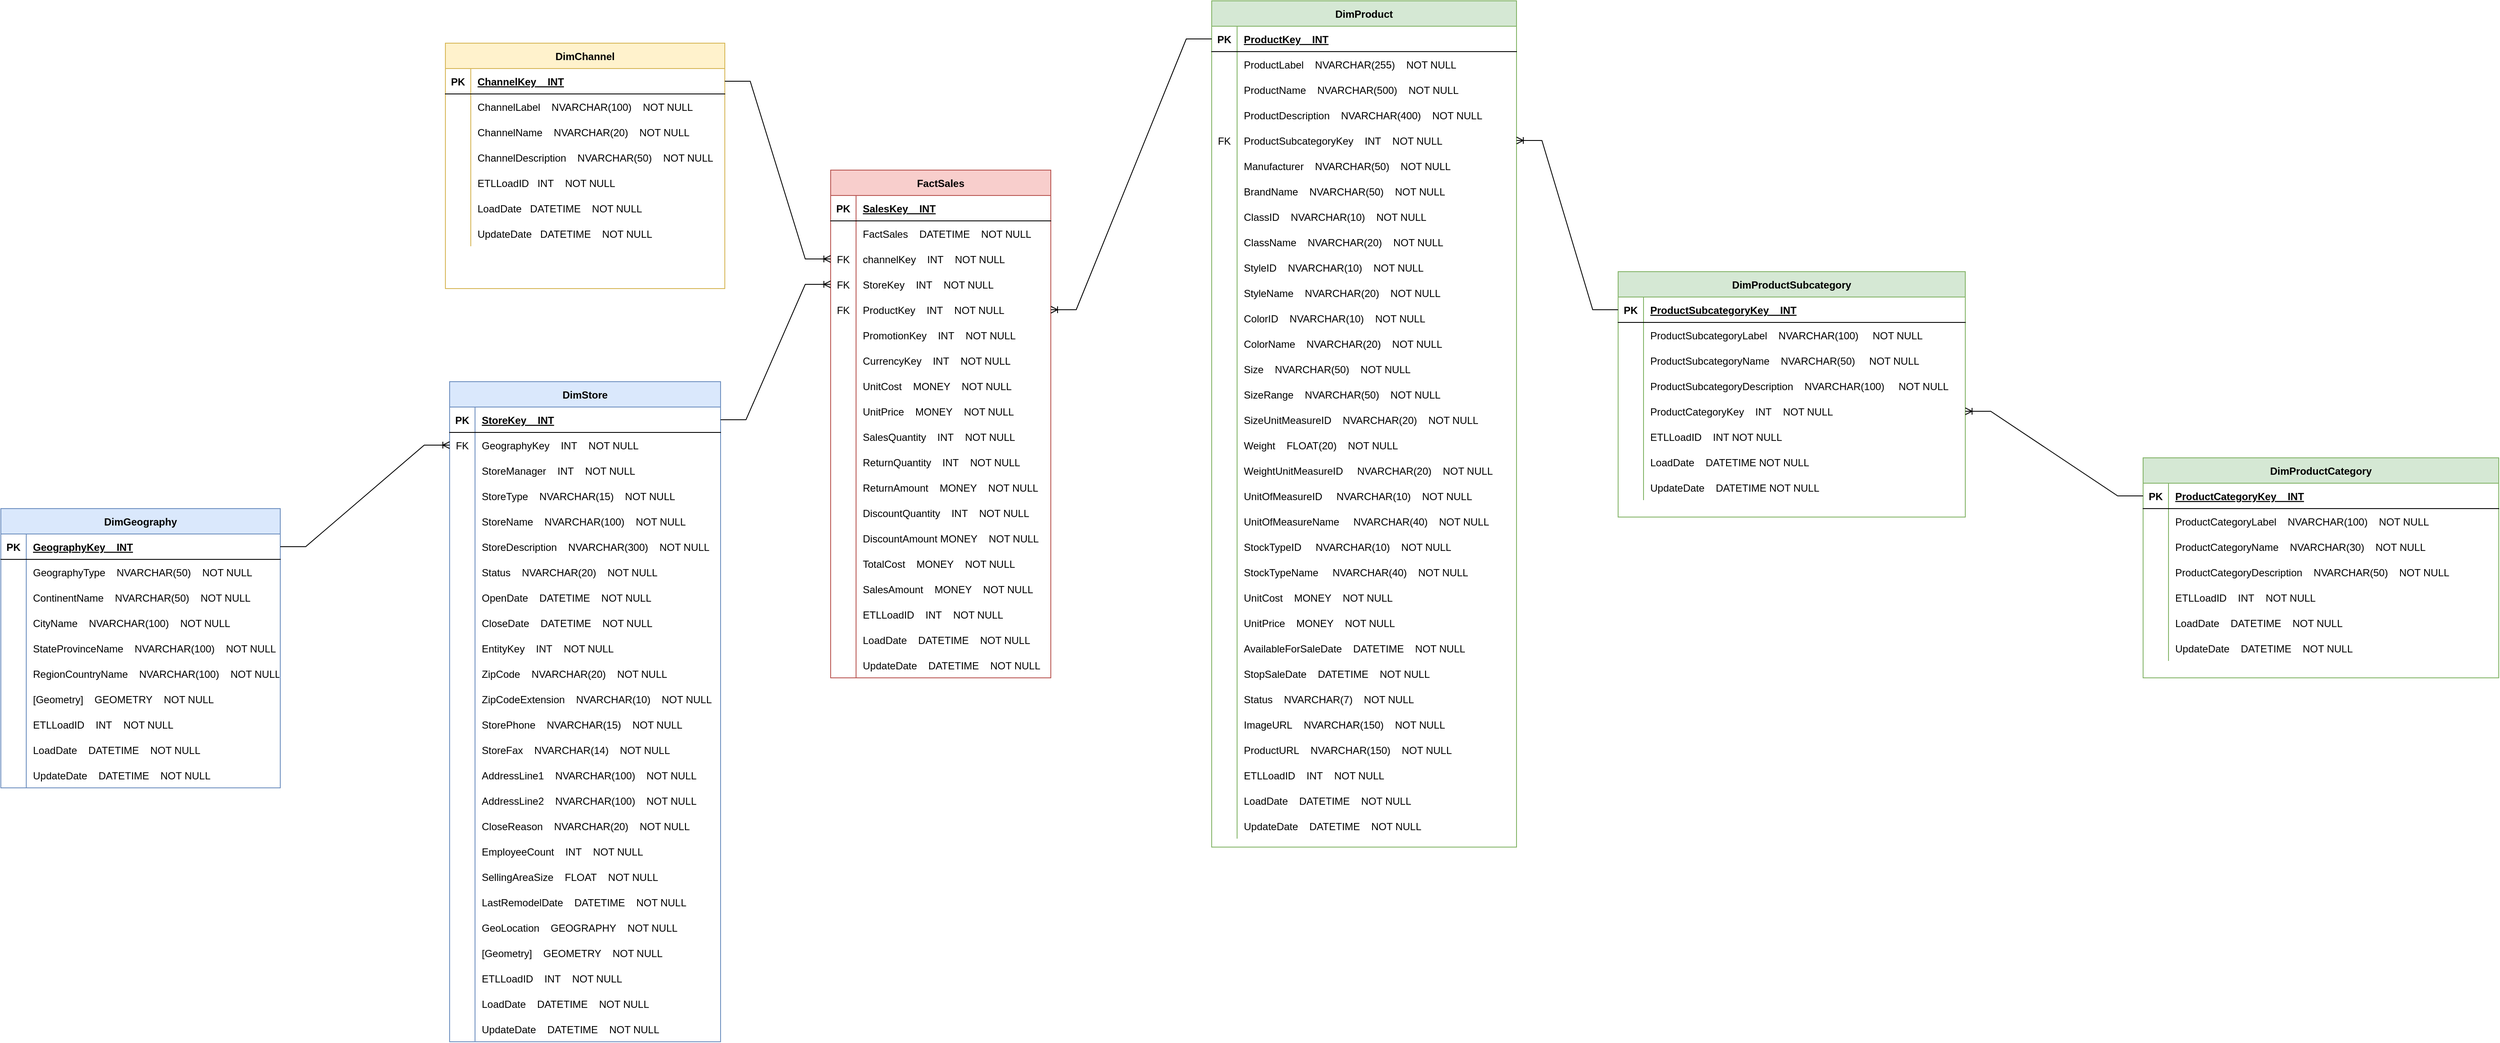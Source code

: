<mxfile version="20.5.1" type="device"><diagram id="R2lEEEUBdFMjLlhIrx00" name="Page-1"><mxGraphModel dx="2111" dy="1917" grid="1" gridSize="10" guides="1" tooltips="1" connect="1" arrows="1" fold="1" page="1" pageScale="1" pageWidth="850" pageHeight="1100" math="0" shadow="0" extFonts="Permanent Marker^https://fonts.googleapis.com/css?family=Permanent+Marker"><root><mxCell id="0"/><mxCell id="1" parent="0"/><mxCell id="X4HK1JL3wx9MKMGAyA4r-1" value="FactSales" style="shape=table;startSize=30;container=1;collapsible=1;childLayout=tableLayout;fixedRows=1;rowLines=0;fontStyle=1;align=center;resizeLast=1;fillColor=#f8cecc;strokeColor=#b85450;" vertex="1" parent="1"><mxGeometry x="450" y="180" width="260" height="600" as="geometry"/></mxCell><mxCell id="X4HK1JL3wx9MKMGAyA4r-2" value="" style="shape=tableRow;horizontal=0;startSize=0;swimlaneHead=0;swimlaneBody=0;fillColor=none;collapsible=0;dropTarget=0;points=[[0,0.5],[1,0.5]];portConstraint=eastwest;top=0;left=0;right=0;bottom=1;" vertex="1" parent="X4HK1JL3wx9MKMGAyA4r-1"><mxGeometry y="30" width="260" height="30" as="geometry"/></mxCell><mxCell id="X4HK1JL3wx9MKMGAyA4r-3" value="PK" style="shape=partialRectangle;connectable=0;fillColor=none;top=0;left=0;bottom=0;right=0;fontStyle=1;overflow=hidden;" vertex="1" parent="X4HK1JL3wx9MKMGAyA4r-2"><mxGeometry width="30" height="30" as="geometry"><mxRectangle width="30" height="30" as="alternateBounds"/></mxGeometry></mxCell><mxCell id="X4HK1JL3wx9MKMGAyA4r-4" value="SalesKey    INT" style="shape=partialRectangle;connectable=0;fillColor=none;top=0;left=0;bottom=0;right=0;align=left;spacingLeft=6;fontStyle=5;overflow=hidden;" vertex="1" parent="X4HK1JL3wx9MKMGAyA4r-2"><mxGeometry x="30" width="230" height="30" as="geometry"><mxRectangle width="230" height="30" as="alternateBounds"/></mxGeometry></mxCell><mxCell id="X4HK1JL3wx9MKMGAyA4r-5" value="" style="shape=tableRow;horizontal=0;startSize=0;swimlaneHead=0;swimlaneBody=0;fillColor=none;collapsible=0;dropTarget=0;points=[[0,0.5],[1,0.5]];portConstraint=eastwest;top=0;left=0;right=0;bottom=0;" vertex="1" parent="X4HK1JL3wx9MKMGAyA4r-1"><mxGeometry y="60" width="260" height="30" as="geometry"/></mxCell><mxCell id="X4HK1JL3wx9MKMGAyA4r-6" value="" style="shape=partialRectangle;connectable=0;fillColor=none;top=0;left=0;bottom=0;right=0;editable=1;overflow=hidden;" vertex="1" parent="X4HK1JL3wx9MKMGAyA4r-5"><mxGeometry width="30" height="30" as="geometry"><mxRectangle width="30" height="30" as="alternateBounds"/></mxGeometry></mxCell><mxCell id="X4HK1JL3wx9MKMGAyA4r-7" value="FactSales    DATETIME    NOT NULL" style="shape=partialRectangle;connectable=0;fillColor=none;top=0;left=0;bottom=0;right=0;align=left;spacingLeft=6;overflow=hidden;" vertex="1" parent="X4HK1JL3wx9MKMGAyA4r-5"><mxGeometry x="30" width="230" height="30" as="geometry"><mxRectangle width="230" height="30" as="alternateBounds"/></mxGeometry></mxCell><mxCell id="X4HK1JL3wx9MKMGAyA4r-8" value="" style="shape=tableRow;horizontal=0;startSize=0;swimlaneHead=0;swimlaneBody=0;fillColor=none;collapsible=0;dropTarget=0;points=[[0,0.5],[1,0.5]];portConstraint=eastwest;top=0;left=0;right=0;bottom=0;" vertex="1" parent="X4HK1JL3wx9MKMGAyA4r-1"><mxGeometry y="90" width="260" height="30" as="geometry"/></mxCell><mxCell id="X4HK1JL3wx9MKMGAyA4r-9" value="FK" style="shape=partialRectangle;connectable=0;fillColor=none;top=0;left=0;bottom=0;right=0;editable=1;overflow=hidden;" vertex="1" parent="X4HK1JL3wx9MKMGAyA4r-8"><mxGeometry width="30" height="30" as="geometry"><mxRectangle width="30" height="30" as="alternateBounds"/></mxGeometry></mxCell><mxCell id="X4HK1JL3wx9MKMGAyA4r-10" value="channelKey    INT    NOT NULL" style="shape=partialRectangle;connectable=0;fillColor=none;top=0;left=0;bottom=0;right=0;align=left;spacingLeft=6;overflow=hidden;" vertex="1" parent="X4HK1JL3wx9MKMGAyA4r-8"><mxGeometry x="30" width="230" height="30" as="geometry"><mxRectangle width="230" height="30" as="alternateBounds"/></mxGeometry></mxCell><mxCell id="X4HK1JL3wx9MKMGAyA4r-11" value="" style="shape=tableRow;horizontal=0;startSize=0;swimlaneHead=0;swimlaneBody=0;fillColor=none;collapsible=0;dropTarget=0;points=[[0,0.5],[1,0.5]];portConstraint=eastwest;top=0;left=0;right=0;bottom=0;" vertex="1" parent="X4HK1JL3wx9MKMGAyA4r-1"><mxGeometry y="120" width="260" height="30" as="geometry"/></mxCell><mxCell id="X4HK1JL3wx9MKMGAyA4r-12" value="FK" style="shape=partialRectangle;connectable=0;fillColor=none;top=0;left=0;bottom=0;right=0;editable=1;overflow=hidden;" vertex="1" parent="X4HK1JL3wx9MKMGAyA4r-11"><mxGeometry width="30" height="30" as="geometry"><mxRectangle width="30" height="30" as="alternateBounds"/></mxGeometry></mxCell><mxCell id="X4HK1JL3wx9MKMGAyA4r-13" value="StoreKey    INT    NOT NULL" style="shape=partialRectangle;connectable=0;fillColor=none;top=0;left=0;bottom=0;right=0;align=left;spacingLeft=6;overflow=hidden;" vertex="1" parent="X4HK1JL3wx9MKMGAyA4r-11"><mxGeometry x="30" width="230" height="30" as="geometry"><mxRectangle width="230" height="30" as="alternateBounds"/></mxGeometry></mxCell><mxCell id="X4HK1JL3wx9MKMGAyA4r-17" value="" style="shape=tableRow;horizontal=0;startSize=0;swimlaneHead=0;swimlaneBody=0;fillColor=none;collapsible=0;dropTarget=0;points=[[0,0.5],[1,0.5]];portConstraint=eastwest;top=0;left=0;right=0;bottom=0;" vertex="1" parent="X4HK1JL3wx9MKMGAyA4r-1"><mxGeometry y="150" width="260" height="30" as="geometry"/></mxCell><mxCell id="X4HK1JL3wx9MKMGAyA4r-18" value="FK" style="shape=partialRectangle;connectable=0;fillColor=none;top=0;left=0;bottom=0;right=0;editable=1;overflow=hidden;" vertex="1" parent="X4HK1JL3wx9MKMGAyA4r-17"><mxGeometry width="30" height="30" as="geometry"><mxRectangle width="30" height="30" as="alternateBounds"/></mxGeometry></mxCell><mxCell id="X4HK1JL3wx9MKMGAyA4r-19" value="ProductKey    INT    NOT NULL" style="shape=partialRectangle;connectable=0;fillColor=none;top=0;left=0;bottom=0;right=0;align=left;spacingLeft=6;overflow=hidden;" vertex="1" parent="X4HK1JL3wx9MKMGAyA4r-17"><mxGeometry x="30" width="230" height="30" as="geometry"><mxRectangle width="230" height="30" as="alternateBounds"/></mxGeometry></mxCell><mxCell id="X4HK1JL3wx9MKMGAyA4r-20" value="" style="shape=tableRow;horizontal=0;startSize=0;swimlaneHead=0;swimlaneBody=0;fillColor=none;collapsible=0;dropTarget=0;points=[[0,0.5],[1,0.5]];portConstraint=eastwest;top=0;left=0;right=0;bottom=0;" vertex="1" parent="X4HK1JL3wx9MKMGAyA4r-1"><mxGeometry y="180" width="260" height="30" as="geometry"/></mxCell><mxCell id="X4HK1JL3wx9MKMGAyA4r-21" value="" style="shape=partialRectangle;connectable=0;fillColor=none;top=0;left=0;bottom=0;right=0;editable=1;overflow=hidden;" vertex="1" parent="X4HK1JL3wx9MKMGAyA4r-20"><mxGeometry width="30" height="30" as="geometry"><mxRectangle width="30" height="30" as="alternateBounds"/></mxGeometry></mxCell><mxCell id="X4HK1JL3wx9MKMGAyA4r-22" value="PromotionKey    INT    NOT NULL" style="shape=partialRectangle;connectable=0;fillColor=none;top=0;left=0;bottom=0;right=0;align=left;spacingLeft=6;overflow=hidden;" vertex="1" parent="X4HK1JL3wx9MKMGAyA4r-20"><mxGeometry x="30" width="230" height="30" as="geometry"><mxRectangle width="230" height="30" as="alternateBounds"/></mxGeometry></mxCell><mxCell id="X4HK1JL3wx9MKMGAyA4r-23" value="" style="shape=tableRow;horizontal=0;startSize=0;swimlaneHead=0;swimlaneBody=0;fillColor=none;collapsible=0;dropTarget=0;points=[[0,0.5],[1,0.5]];portConstraint=eastwest;top=0;left=0;right=0;bottom=0;" vertex="1" parent="X4HK1JL3wx9MKMGAyA4r-1"><mxGeometry y="210" width="260" height="30" as="geometry"/></mxCell><mxCell id="X4HK1JL3wx9MKMGAyA4r-24" value="" style="shape=partialRectangle;connectable=0;fillColor=none;top=0;left=0;bottom=0;right=0;editable=1;overflow=hidden;" vertex="1" parent="X4HK1JL3wx9MKMGAyA4r-23"><mxGeometry width="30" height="30" as="geometry"><mxRectangle width="30" height="30" as="alternateBounds"/></mxGeometry></mxCell><mxCell id="X4HK1JL3wx9MKMGAyA4r-25" value="CurrencyKey    INT    NOT NULL" style="shape=partialRectangle;connectable=0;fillColor=none;top=0;left=0;bottom=0;right=0;align=left;spacingLeft=6;overflow=hidden;" vertex="1" parent="X4HK1JL3wx9MKMGAyA4r-23"><mxGeometry x="30" width="230" height="30" as="geometry"><mxRectangle width="230" height="30" as="alternateBounds"/></mxGeometry></mxCell><mxCell id="X4HK1JL3wx9MKMGAyA4r-26" value="" style="shape=tableRow;horizontal=0;startSize=0;swimlaneHead=0;swimlaneBody=0;fillColor=none;collapsible=0;dropTarget=0;points=[[0,0.5],[1,0.5]];portConstraint=eastwest;top=0;left=0;right=0;bottom=0;" vertex="1" parent="X4HK1JL3wx9MKMGAyA4r-1"><mxGeometry y="240" width="260" height="30" as="geometry"/></mxCell><mxCell id="X4HK1JL3wx9MKMGAyA4r-27" value="" style="shape=partialRectangle;connectable=0;fillColor=none;top=0;left=0;bottom=0;right=0;editable=1;overflow=hidden;" vertex="1" parent="X4HK1JL3wx9MKMGAyA4r-26"><mxGeometry width="30" height="30" as="geometry"><mxRectangle width="30" height="30" as="alternateBounds"/></mxGeometry></mxCell><mxCell id="X4HK1JL3wx9MKMGAyA4r-28" value="UnitCost    MONEY    NOT NULL" style="shape=partialRectangle;connectable=0;fillColor=none;top=0;left=0;bottom=0;right=0;align=left;spacingLeft=6;overflow=hidden;" vertex="1" parent="X4HK1JL3wx9MKMGAyA4r-26"><mxGeometry x="30" width="230" height="30" as="geometry"><mxRectangle width="230" height="30" as="alternateBounds"/></mxGeometry></mxCell><mxCell id="X4HK1JL3wx9MKMGAyA4r-29" value="" style="shape=tableRow;horizontal=0;startSize=0;swimlaneHead=0;swimlaneBody=0;fillColor=none;collapsible=0;dropTarget=0;points=[[0,0.5],[1,0.5]];portConstraint=eastwest;top=0;left=0;right=0;bottom=0;" vertex="1" parent="X4HK1JL3wx9MKMGAyA4r-1"><mxGeometry y="270" width="260" height="30" as="geometry"/></mxCell><mxCell id="X4HK1JL3wx9MKMGAyA4r-30" value="" style="shape=partialRectangle;connectable=0;fillColor=none;top=0;left=0;bottom=0;right=0;editable=1;overflow=hidden;" vertex="1" parent="X4HK1JL3wx9MKMGAyA4r-29"><mxGeometry width="30" height="30" as="geometry"><mxRectangle width="30" height="30" as="alternateBounds"/></mxGeometry></mxCell><mxCell id="X4HK1JL3wx9MKMGAyA4r-31" value="UnitPrice    MONEY    NOT NULL" style="shape=partialRectangle;connectable=0;fillColor=none;top=0;left=0;bottom=0;right=0;align=left;spacingLeft=6;overflow=hidden;" vertex="1" parent="X4HK1JL3wx9MKMGAyA4r-29"><mxGeometry x="30" width="230" height="30" as="geometry"><mxRectangle width="230" height="30" as="alternateBounds"/></mxGeometry></mxCell><mxCell id="X4HK1JL3wx9MKMGAyA4r-32" value="" style="shape=tableRow;horizontal=0;startSize=0;swimlaneHead=0;swimlaneBody=0;fillColor=none;collapsible=0;dropTarget=0;points=[[0,0.5],[1,0.5]];portConstraint=eastwest;top=0;left=0;right=0;bottom=0;" vertex="1" parent="X4HK1JL3wx9MKMGAyA4r-1"><mxGeometry y="300" width="260" height="30" as="geometry"/></mxCell><mxCell id="X4HK1JL3wx9MKMGAyA4r-33" value="" style="shape=partialRectangle;connectable=0;fillColor=none;top=0;left=0;bottom=0;right=0;editable=1;overflow=hidden;" vertex="1" parent="X4HK1JL3wx9MKMGAyA4r-32"><mxGeometry width="30" height="30" as="geometry"><mxRectangle width="30" height="30" as="alternateBounds"/></mxGeometry></mxCell><mxCell id="X4HK1JL3wx9MKMGAyA4r-34" value="SalesQuantity    INT    NOT NULL" style="shape=partialRectangle;connectable=0;fillColor=none;top=0;left=0;bottom=0;right=0;align=left;spacingLeft=6;overflow=hidden;" vertex="1" parent="X4HK1JL3wx9MKMGAyA4r-32"><mxGeometry x="30" width="230" height="30" as="geometry"><mxRectangle width="230" height="30" as="alternateBounds"/></mxGeometry></mxCell><mxCell id="X4HK1JL3wx9MKMGAyA4r-35" value="" style="shape=tableRow;horizontal=0;startSize=0;swimlaneHead=0;swimlaneBody=0;fillColor=none;collapsible=0;dropTarget=0;points=[[0,0.5],[1,0.5]];portConstraint=eastwest;top=0;left=0;right=0;bottom=0;" vertex="1" parent="X4HK1JL3wx9MKMGAyA4r-1"><mxGeometry y="330" width="260" height="30" as="geometry"/></mxCell><mxCell id="X4HK1JL3wx9MKMGAyA4r-36" value="" style="shape=partialRectangle;connectable=0;fillColor=none;top=0;left=0;bottom=0;right=0;editable=1;overflow=hidden;" vertex="1" parent="X4HK1JL3wx9MKMGAyA4r-35"><mxGeometry width="30" height="30" as="geometry"><mxRectangle width="30" height="30" as="alternateBounds"/></mxGeometry></mxCell><mxCell id="X4HK1JL3wx9MKMGAyA4r-37" value="ReturnQuantity    INT    NOT NULL" style="shape=partialRectangle;connectable=0;fillColor=none;top=0;left=0;bottom=0;right=0;align=left;spacingLeft=6;overflow=hidden;" vertex="1" parent="X4HK1JL3wx9MKMGAyA4r-35"><mxGeometry x="30" width="230" height="30" as="geometry"><mxRectangle width="230" height="30" as="alternateBounds"/></mxGeometry></mxCell><mxCell id="X4HK1JL3wx9MKMGAyA4r-38" value="" style="shape=tableRow;horizontal=0;startSize=0;swimlaneHead=0;swimlaneBody=0;fillColor=none;collapsible=0;dropTarget=0;points=[[0,0.5],[1,0.5]];portConstraint=eastwest;top=0;left=0;right=0;bottom=0;" vertex="1" parent="X4HK1JL3wx9MKMGAyA4r-1"><mxGeometry y="360" width="260" height="30" as="geometry"/></mxCell><mxCell id="X4HK1JL3wx9MKMGAyA4r-39" value="" style="shape=partialRectangle;connectable=0;fillColor=none;top=0;left=0;bottom=0;right=0;editable=1;overflow=hidden;" vertex="1" parent="X4HK1JL3wx9MKMGAyA4r-38"><mxGeometry width="30" height="30" as="geometry"><mxRectangle width="30" height="30" as="alternateBounds"/></mxGeometry></mxCell><mxCell id="X4HK1JL3wx9MKMGAyA4r-40" value="ReturnAmount    MONEY    NOT NULL" style="shape=partialRectangle;connectable=0;fillColor=none;top=0;left=0;bottom=0;right=0;align=left;spacingLeft=6;overflow=hidden;" vertex="1" parent="X4HK1JL3wx9MKMGAyA4r-38"><mxGeometry x="30" width="230" height="30" as="geometry"><mxRectangle width="230" height="30" as="alternateBounds"/></mxGeometry></mxCell><mxCell id="X4HK1JL3wx9MKMGAyA4r-41" value="" style="shape=tableRow;horizontal=0;startSize=0;swimlaneHead=0;swimlaneBody=0;fillColor=none;collapsible=0;dropTarget=0;points=[[0,0.5],[1,0.5]];portConstraint=eastwest;top=0;left=0;right=0;bottom=0;" vertex="1" parent="X4HK1JL3wx9MKMGAyA4r-1"><mxGeometry y="390" width="260" height="30" as="geometry"/></mxCell><mxCell id="X4HK1JL3wx9MKMGAyA4r-42" value="" style="shape=partialRectangle;connectable=0;fillColor=none;top=0;left=0;bottom=0;right=0;editable=1;overflow=hidden;" vertex="1" parent="X4HK1JL3wx9MKMGAyA4r-41"><mxGeometry width="30" height="30" as="geometry"><mxRectangle width="30" height="30" as="alternateBounds"/></mxGeometry></mxCell><mxCell id="X4HK1JL3wx9MKMGAyA4r-43" value="DiscountQuantity    INT    NOT NULL" style="shape=partialRectangle;connectable=0;fillColor=none;top=0;left=0;bottom=0;right=0;align=left;spacingLeft=6;overflow=hidden;" vertex="1" parent="X4HK1JL3wx9MKMGAyA4r-41"><mxGeometry x="30" width="230" height="30" as="geometry"><mxRectangle width="230" height="30" as="alternateBounds"/></mxGeometry></mxCell><mxCell id="X4HK1JL3wx9MKMGAyA4r-44" value="" style="shape=tableRow;horizontal=0;startSize=0;swimlaneHead=0;swimlaneBody=0;fillColor=none;collapsible=0;dropTarget=0;points=[[0,0.5],[1,0.5]];portConstraint=eastwest;top=0;left=0;right=0;bottom=0;" vertex="1" parent="X4HK1JL3wx9MKMGAyA4r-1"><mxGeometry y="420" width="260" height="30" as="geometry"/></mxCell><mxCell id="X4HK1JL3wx9MKMGAyA4r-45" value="" style="shape=partialRectangle;connectable=0;fillColor=none;top=0;left=0;bottom=0;right=0;editable=1;overflow=hidden;" vertex="1" parent="X4HK1JL3wx9MKMGAyA4r-44"><mxGeometry width="30" height="30" as="geometry"><mxRectangle width="30" height="30" as="alternateBounds"/></mxGeometry></mxCell><mxCell id="X4HK1JL3wx9MKMGAyA4r-46" value="DiscountAmount MONEY    NOT NULL" style="shape=partialRectangle;connectable=0;fillColor=none;top=0;left=0;bottom=0;right=0;align=left;spacingLeft=6;overflow=hidden;" vertex="1" parent="X4HK1JL3wx9MKMGAyA4r-44"><mxGeometry x="30" width="230" height="30" as="geometry"><mxRectangle width="230" height="30" as="alternateBounds"/></mxGeometry></mxCell><mxCell id="X4HK1JL3wx9MKMGAyA4r-47" value="" style="shape=tableRow;horizontal=0;startSize=0;swimlaneHead=0;swimlaneBody=0;fillColor=none;collapsible=0;dropTarget=0;points=[[0,0.5],[1,0.5]];portConstraint=eastwest;top=0;left=0;right=0;bottom=0;" vertex="1" parent="X4HK1JL3wx9MKMGAyA4r-1"><mxGeometry y="450" width="260" height="30" as="geometry"/></mxCell><mxCell id="X4HK1JL3wx9MKMGAyA4r-48" value="" style="shape=partialRectangle;connectable=0;fillColor=none;top=0;left=0;bottom=0;right=0;editable=1;overflow=hidden;" vertex="1" parent="X4HK1JL3wx9MKMGAyA4r-47"><mxGeometry width="30" height="30" as="geometry"><mxRectangle width="30" height="30" as="alternateBounds"/></mxGeometry></mxCell><mxCell id="X4HK1JL3wx9MKMGAyA4r-49" value="TotalCost    MONEY    NOT NULL" style="shape=partialRectangle;connectable=0;fillColor=none;top=0;left=0;bottom=0;right=0;align=left;spacingLeft=6;overflow=hidden;" vertex="1" parent="X4HK1JL3wx9MKMGAyA4r-47"><mxGeometry x="30" width="230" height="30" as="geometry"><mxRectangle width="230" height="30" as="alternateBounds"/></mxGeometry></mxCell><mxCell id="X4HK1JL3wx9MKMGAyA4r-50" value="" style="shape=tableRow;horizontal=0;startSize=0;swimlaneHead=0;swimlaneBody=0;fillColor=none;collapsible=0;dropTarget=0;points=[[0,0.5],[1,0.5]];portConstraint=eastwest;top=0;left=0;right=0;bottom=0;" vertex="1" parent="X4HK1JL3wx9MKMGAyA4r-1"><mxGeometry y="480" width="260" height="30" as="geometry"/></mxCell><mxCell id="X4HK1JL3wx9MKMGAyA4r-51" value="" style="shape=partialRectangle;connectable=0;fillColor=none;top=0;left=0;bottom=0;right=0;editable=1;overflow=hidden;" vertex="1" parent="X4HK1JL3wx9MKMGAyA4r-50"><mxGeometry width="30" height="30" as="geometry"><mxRectangle width="30" height="30" as="alternateBounds"/></mxGeometry></mxCell><mxCell id="X4HK1JL3wx9MKMGAyA4r-52" value="SalesAmount    MONEY    NOT NULL" style="shape=partialRectangle;connectable=0;fillColor=none;top=0;left=0;bottom=0;right=0;align=left;spacingLeft=6;overflow=hidden;" vertex="1" parent="X4HK1JL3wx9MKMGAyA4r-50"><mxGeometry x="30" width="230" height="30" as="geometry"><mxRectangle width="230" height="30" as="alternateBounds"/></mxGeometry></mxCell><mxCell id="X4HK1JL3wx9MKMGAyA4r-53" value="" style="shape=tableRow;horizontal=0;startSize=0;swimlaneHead=0;swimlaneBody=0;fillColor=none;collapsible=0;dropTarget=0;points=[[0,0.5],[1,0.5]];portConstraint=eastwest;top=0;left=0;right=0;bottom=0;" vertex="1" parent="X4HK1JL3wx9MKMGAyA4r-1"><mxGeometry y="510" width="260" height="30" as="geometry"/></mxCell><mxCell id="X4HK1JL3wx9MKMGAyA4r-54" value="" style="shape=partialRectangle;connectable=0;fillColor=none;top=0;left=0;bottom=0;right=0;editable=1;overflow=hidden;" vertex="1" parent="X4HK1JL3wx9MKMGAyA4r-53"><mxGeometry width="30" height="30" as="geometry"><mxRectangle width="30" height="30" as="alternateBounds"/></mxGeometry></mxCell><mxCell id="X4HK1JL3wx9MKMGAyA4r-55" value="ETLLoadID    INT    NOT NULL" style="shape=partialRectangle;connectable=0;fillColor=none;top=0;left=0;bottom=0;right=0;align=left;spacingLeft=6;overflow=hidden;" vertex="1" parent="X4HK1JL3wx9MKMGAyA4r-53"><mxGeometry x="30" width="230" height="30" as="geometry"><mxRectangle width="230" height="30" as="alternateBounds"/></mxGeometry></mxCell><mxCell id="X4HK1JL3wx9MKMGAyA4r-56" value="" style="shape=tableRow;horizontal=0;startSize=0;swimlaneHead=0;swimlaneBody=0;fillColor=none;collapsible=0;dropTarget=0;points=[[0,0.5],[1,0.5]];portConstraint=eastwest;top=0;left=0;right=0;bottom=0;" vertex="1" parent="X4HK1JL3wx9MKMGAyA4r-1"><mxGeometry y="540" width="260" height="30" as="geometry"/></mxCell><mxCell id="X4HK1JL3wx9MKMGAyA4r-57" value="" style="shape=partialRectangle;connectable=0;fillColor=none;top=0;left=0;bottom=0;right=0;editable=1;overflow=hidden;" vertex="1" parent="X4HK1JL3wx9MKMGAyA4r-56"><mxGeometry width="30" height="30" as="geometry"><mxRectangle width="30" height="30" as="alternateBounds"/></mxGeometry></mxCell><mxCell id="X4HK1JL3wx9MKMGAyA4r-58" value="LoadDate    DATETIME    NOT NULL" style="shape=partialRectangle;connectable=0;fillColor=none;top=0;left=0;bottom=0;right=0;align=left;spacingLeft=6;overflow=hidden;" vertex="1" parent="X4HK1JL3wx9MKMGAyA4r-56"><mxGeometry x="30" width="230" height="30" as="geometry"><mxRectangle width="230" height="30" as="alternateBounds"/></mxGeometry></mxCell><mxCell id="X4HK1JL3wx9MKMGAyA4r-59" value="" style="shape=tableRow;horizontal=0;startSize=0;swimlaneHead=0;swimlaneBody=0;fillColor=none;collapsible=0;dropTarget=0;points=[[0,0.5],[1,0.5]];portConstraint=eastwest;top=0;left=0;right=0;bottom=0;" vertex="1" parent="X4HK1JL3wx9MKMGAyA4r-1"><mxGeometry y="570" width="260" height="30" as="geometry"/></mxCell><mxCell id="X4HK1JL3wx9MKMGAyA4r-60" value="" style="shape=partialRectangle;connectable=0;fillColor=none;top=0;left=0;bottom=0;right=0;editable=1;overflow=hidden;" vertex="1" parent="X4HK1JL3wx9MKMGAyA4r-59"><mxGeometry width="30" height="30" as="geometry"><mxRectangle width="30" height="30" as="alternateBounds"/></mxGeometry></mxCell><mxCell id="X4HK1JL3wx9MKMGAyA4r-61" value="UpdateDate    DATETIME    NOT NULL" style="shape=partialRectangle;connectable=0;fillColor=none;top=0;left=0;bottom=0;right=0;align=left;spacingLeft=6;overflow=hidden;" vertex="1" parent="X4HK1JL3wx9MKMGAyA4r-59"><mxGeometry x="30" width="230" height="30" as="geometry"><mxRectangle width="230" height="30" as="alternateBounds"/></mxGeometry></mxCell><mxCell id="X4HK1JL3wx9MKMGAyA4r-62" value="DimProduct" style="shape=table;startSize=30;container=1;collapsible=1;childLayout=tableLayout;fixedRows=1;rowLines=0;fontStyle=1;align=center;resizeLast=1;fillColor=#d5e8d4;strokeColor=#82b366;" vertex="1" parent="1"><mxGeometry x="900" y="-20" width="360" height="1000" as="geometry"/></mxCell><mxCell id="X4HK1JL3wx9MKMGAyA4r-63" value="" style="shape=tableRow;horizontal=0;startSize=0;swimlaneHead=0;swimlaneBody=0;fillColor=none;collapsible=0;dropTarget=0;points=[[0,0.5],[1,0.5]];portConstraint=eastwest;top=0;left=0;right=0;bottom=1;" vertex="1" parent="X4HK1JL3wx9MKMGAyA4r-62"><mxGeometry y="30" width="360" height="30" as="geometry"/></mxCell><mxCell id="X4HK1JL3wx9MKMGAyA4r-64" value="PK" style="shape=partialRectangle;connectable=0;fillColor=none;top=0;left=0;bottom=0;right=0;fontStyle=1;overflow=hidden;" vertex="1" parent="X4HK1JL3wx9MKMGAyA4r-63"><mxGeometry width="30" height="30" as="geometry"><mxRectangle width="30" height="30" as="alternateBounds"/></mxGeometry></mxCell><mxCell id="X4HK1JL3wx9MKMGAyA4r-65" value="ProductKey    INT" style="shape=partialRectangle;connectable=0;fillColor=none;top=0;left=0;bottom=0;right=0;align=left;spacingLeft=6;fontStyle=5;overflow=hidden;" vertex="1" parent="X4HK1JL3wx9MKMGAyA4r-63"><mxGeometry x="30" width="330" height="30" as="geometry"><mxRectangle width="330" height="30" as="alternateBounds"/></mxGeometry></mxCell><mxCell id="X4HK1JL3wx9MKMGAyA4r-66" value="" style="shape=tableRow;horizontal=0;startSize=0;swimlaneHead=0;swimlaneBody=0;fillColor=none;collapsible=0;dropTarget=0;points=[[0,0.5],[1,0.5]];portConstraint=eastwest;top=0;left=0;right=0;bottom=0;" vertex="1" parent="X4HK1JL3wx9MKMGAyA4r-62"><mxGeometry y="60" width="360" height="30" as="geometry"/></mxCell><mxCell id="X4HK1JL3wx9MKMGAyA4r-67" value="" style="shape=partialRectangle;connectable=0;fillColor=none;top=0;left=0;bottom=0;right=0;editable=1;overflow=hidden;" vertex="1" parent="X4HK1JL3wx9MKMGAyA4r-66"><mxGeometry width="30" height="30" as="geometry"><mxRectangle width="30" height="30" as="alternateBounds"/></mxGeometry></mxCell><mxCell id="X4HK1JL3wx9MKMGAyA4r-68" value="ProductLabel    NVARCHAR(255)    NOT NULL" style="shape=partialRectangle;connectable=0;fillColor=none;top=0;left=0;bottom=0;right=0;align=left;spacingLeft=6;overflow=hidden;" vertex="1" parent="X4HK1JL3wx9MKMGAyA4r-66"><mxGeometry x="30" width="330" height="30" as="geometry"><mxRectangle width="330" height="30" as="alternateBounds"/></mxGeometry></mxCell><mxCell id="X4HK1JL3wx9MKMGAyA4r-76" value="" style="shape=tableRow;horizontal=0;startSize=0;swimlaneHead=0;swimlaneBody=0;fillColor=none;collapsible=0;dropTarget=0;points=[[0,0.5],[1,0.5]];portConstraint=eastwest;top=0;left=0;right=0;bottom=0;" vertex="1" parent="X4HK1JL3wx9MKMGAyA4r-62"><mxGeometry y="90" width="360" height="30" as="geometry"/></mxCell><mxCell id="X4HK1JL3wx9MKMGAyA4r-77" value="" style="shape=partialRectangle;connectable=0;fillColor=none;top=0;left=0;bottom=0;right=0;editable=1;overflow=hidden;" vertex="1" parent="X4HK1JL3wx9MKMGAyA4r-76"><mxGeometry width="30" height="30" as="geometry"><mxRectangle width="30" height="30" as="alternateBounds"/></mxGeometry></mxCell><mxCell id="X4HK1JL3wx9MKMGAyA4r-78" value="ProductName    NVARCHAR(500)    NOT NULL" style="shape=partialRectangle;connectable=0;fillColor=none;top=0;left=0;bottom=0;right=0;align=left;spacingLeft=6;overflow=hidden;" vertex="1" parent="X4HK1JL3wx9MKMGAyA4r-76"><mxGeometry x="30" width="330" height="30" as="geometry"><mxRectangle width="330" height="30" as="alternateBounds"/></mxGeometry></mxCell><mxCell id="X4HK1JL3wx9MKMGAyA4r-79" value="" style="shape=tableRow;horizontal=0;startSize=0;swimlaneHead=0;swimlaneBody=0;fillColor=none;collapsible=0;dropTarget=0;points=[[0,0.5],[1,0.5]];portConstraint=eastwest;top=0;left=0;right=0;bottom=0;" vertex="1" parent="X4HK1JL3wx9MKMGAyA4r-62"><mxGeometry y="120" width="360" height="30" as="geometry"/></mxCell><mxCell id="X4HK1JL3wx9MKMGAyA4r-80" value="" style="shape=partialRectangle;connectable=0;fillColor=none;top=0;left=0;bottom=0;right=0;editable=1;overflow=hidden;" vertex="1" parent="X4HK1JL3wx9MKMGAyA4r-79"><mxGeometry width="30" height="30" as="geometry"><mxRectangle width="30" height="30" as="alternateBounds"/></mxGeometry></mxCell><mxCell id="X4HK1JL3wx9MKMGAyA4r-81" value="ProductDescription    NVARCHAR(400)    NOT NULL" style="shape=partialRectangle;connectable=0;fillColor=none;top=0;left=0;bottom=0;right=0;align=left;spacingLeft=6;overflow=hidden;" vertex="1" parent="X4HK1JL3wx9MKMGAyA4r-79"><mxGeometry x="30" width="330" height="30" as="geometry"><mxRectangle width="330" height="30" as="alternateBounds"/></mxGeometry></mxCell><mxCell id="X4HK1JL3wx9MKMGAyA4r-69" value="" style="shape=tableRow;horizontal=0;startSize=0;swimlaneHead=0;swimlaneBody=0;fillColor=none;collapsible=0;dropTarget=0;points=[[0,0.5],[1,0.5]];portConstraint=eastwest;top=0;left=0;right=0;bottom=0;" vertex="1" parent="X4HK1JL3wx9MKMGAyA4r-62"><mxGeometry y="150" width="360" height="30" as="geometry"/></mxCell><mxCell id="X4HK1JL3wx9MKMGAyA4r-70" value="FK" style="shape=partialRectangle;connectable=0;fillColor=none;top=0;left=0;bottom=0;right=0;editable=1;overflow=hidden;" vertex="1" parent="X4HK1JL3wx9MKMGAyA4r-69"><mxGeometry width="30" height="30" as="geometry"><mxRectangle width="30" height="30" as="alternateBounds"/></mxGeometry></mxCell><mxCell id="X4HK1JL3wx9MKMGAyA4r-71" value="ProductSubcategoryKey    INT    NOT NULL" style="shape=partialRectangle;connectable=0;fillColor=none;top=0;left=0;bottom=0;right=0;align=left;spacingLeft=6;overflow=hidden;" vertex="1" parent="X4HK1JL3wx9MKMGAyA4r-69"><mxGeometry x="30" width="330" height="30" as="geometry"><mxRectangle width="330" height="30" as="alternateBounds"/></mxGeometry></mxCell><mxCell id="X4HK1JL3wx9MKMGAyA4r-72" value="" style="shape=tableRow;horizontal=0;startSize=0;swimlaneHead=0;swimlaneBody=0;fillColor=none;collapsible=0;dropTarget=0;points=[[0,0.5],[1,0.5]];portConstraint=eastwest;top=0;left=0;right=0;bottom=0;" vertex="1" parent="X4HK1JL3wx9MKMGAyA4r-62"><mxGeometry y="180" width="360" height="30" as="geometry"/></mxCell><mxCell id="X4HK1JL3wx9MKMGAyA4r-73" value="" style="shape=partialRectangle;connectable=0;fillColor=none;top=0;left=0;bottom=0;right=0;editable=1;overflow=hidden;" vertex="1" parent="X4HK1JL3wx9MKMGAyA4r-72"><mxGeometry width="30" height="30" as="geometry"><mxRectangle width="30" height="30" as="alternateBounds"/></mxGeometry></mxCell><mxCell id="X4HK1JL3wx9MKMGAyA4r-74" value="Manufacturer    NVARCHAR(50)    NOT NULL    " style="shape=partialRectangle;connectable=0;fillColor=none;top=0;left=0;bottom=0;right=0;align=left;spacingLeft=6;overflow=hidden;" vertex="1" parent="X4HK1JL3wx9MKMGAyA4r-72"><mxGeometry x="30" width="330" height="30" as="geometry"><mxRectangle width="330" height="30" as="alternateBounds"/></mxGeometry></mxCell><mxCell id="X4HK1JL3wx9MKMGAyA4r-82" value="" style="shape=tableRow;horizontal=0;startSize=0;swimlaneHead=0;swimlaneBody=0;fillColor=none;collapsible=0;dropTarget=0;points=[[0,0.5],[1,0.5]];portConstraint=eastwest;top=0;left=0;right=0;bottom=0;" vertex="1" parent="X4HK1JL3wx9MKMGAyA4r-62"><mxGeometry y="210" width="360" height="30" as="geometry"/></mxCell><mxCell id="X4HK1JL3wx9MKMGAyA4r-83" value="" style="shape=partialRectangle;connectable=0;fillColor=none;top=0;left=0;bottom=0;right=0;editable=1;overflow=hidden;" vertex="1" parent="X4HK1JL3wx9MKMGAyA4r-82"><mxGeometry width="30" height="30" as="geometry"><mxRectangle width="30" height="30" as="alternateBounds"/></mxGeometry></mxCell><mxCell id="X4HK1JL3wx9MKMGAyA4r-84" value="BrandName    NVARCHAR(50)    NOT NULL    " style="shape=partialRectangle;connectable=0;fillColor=none;top=0;left=0;bottom=0;right=0;align=left;spacingLeft=6;overflow=hidden;" vertex="1" parent="X4HK1JL3wx9MKMGAyA4r-82"><mxGeometry x="30" width="330" height="30" as="geometry"><mxRectangle width="330" height="30" as="alternateBounds"/></mxGeometry></mxCell><mxCell id="X4HK1JL3wx9MKMGAyA4r-85" value="" style="shape=tableRow;horizontal=0;startSize=0;swimlaneHead=0;swimlaneBody=0;fillColor=none;collapsible=0;dropTarget=0;points=[[0,0.5],[1,0.5]];portConstraint=eastwest;top=0;left=0;right=0;bottom=0;" vertex="1" parent="X4HK1JL3wx9MKMGAyA4r-62"><mxGeometry y="240" width="360" height="30" as="geometry"/></mxCell><mxCell id="X4HK1JL3wx9MKMGAyA4r-86" value="" style="shape=partialRectangle;connectable=0;fillColor=none;top=0;left=0;bottom=0;right=0;editable=1;overflow=hidden;" vertex="1" parent="X4HK1JL3wx9MKMGAyA4r-85"><mxGeometry width="30" height="30" as="geometry"><mxRectangle width="30" height="30" as="alternateBounds"/></mxGeometry></mxCell><mxCell id="X4HK1JL3wx9MKMGAyA4r-87" value="ClassID    NVARCHAR(10)    NOT NULL    " style="shape=partialRectangle;connectable=0;fillColor=none;top=0;left=0;bottom=0;right=0;align=left;spacingLeft=6;overflow=hidden;" vertex="1" parent="X4HK1JL3wx9MKMGAyA4r-85"><mxGeometry x="30" width="330" height="30" as="geometry"><mxRectangle width="330" height="30" as="alternateBounds"/></mxGeometry></mxCell><mxCell id="X4HK1JL3wx9MKMGAyA4r-88" value="" style="shape=tableRow;horizontal=0;startSize=0;swimlaneHead=0;swimlaneBody=0;fillColor=none;collapsible=0;dropTarget=0;points=[[0,0.5],[1,0.5]];portConstraint=eastwest;top=0;left=0;right=0;bottom=0;" vertex="1" parent="X4HK1JL3wx9MKMGAyA4r-62"><mxGeometry y="270" width="360" height="30" as="geometry"/></mxCell><mxCell id="X4HK1JL3wx9MKMGAyA4r-89" value="" style="shape=partialRectangle;connectable=0;fillColor=none;top=0;left=0;bottom=0;right=0;editable=1;overflow=hidden;" vertex="1" parent="X4HK1JL3wx9MKMGAyA4r-88"><mxGeometry width="30" height="30" as="geometry"><mxRectangle width="30" height="30" as="alternateBounds"/></mxGeometry></mxCell><mxCell id="X4HK1JL3wx9MKMGAyA4r-90" value="ClassName    NVARCHAR(20)    NOT NULL    " style="shape=partialRectangle;connectable=0;fillColor=none;top=0;left=0;bottom=0;right=0;align=left;spacingLeft=6;overflow=hidden;" vertex="1" parent="X4HK1JL3wx9MKMGAyA4r-88"><mxGeometry x="30" width="330" height="30" as="geometry"><mxRectangle width="330" height="30" as="alternateBounds"/></mxGeometry></mxCell><mxCell id="X4HK1JL3wx9MKMGAyA4r-91" value="" style="shape=tableRow;horizontal=0;startSize=0;swimlaneHead=0;swimlaneBody=0;fillColor=none;collapsible=0;dropTarget=0;points=[[0,0.5],[1,0.5]];portConstraint=eastwest;top=0;left=0;right=0;bottom=0;" vertex="1" parent="X4HK1JL3wx9MKMGAyA4r-62"><mxGeometry y="300" width="360" height="30" as="geometry"/></mxCell><mxCell id="X4HK1JL3wx9MKMGAyA4r-92" value="" style="shape=partialRectangle;connectable=0;fillColor=none;top=0;left=0;bottom=0;right=0;editable=1;overflow=hidden;" vertex="1" parent="X4HK1JL3wx9MKMGAyA4r-91"><mxGeometry width="30" height="30" as="geometry"><mxRectangle width="30" height="30" as="alternateBounds"/></mxGeometry></mxCell><mxCell id="X4HK1JL3wx9MKMGAyA4r-93" value="StyleID    NVARCHAR(10)    NOT NULL    " style="shape=partialRectangle;connectable=0;fillColor=none;top=0;left=0;bottom=0;right=0;align=left;spacingLeft=6;overflow=hidden;" vertex="1" parent="X4HK1JL3wx9MKMGAyA4r-91"><mxGeometry x="30" width="330" height="30" as="geometry"><mxRectangle width="330" height="30" as="alternateBounds"/></mxGeometry></mxCell><mxCell id="X4HK1JL3wx9MKMGAyA4r-94" value="" style="shape=tableRow;horizontal=0;startSize=0;swimlaneHead=0;swimlaneBody=0;fillColor=none;collapsible=0;dropTarget=0;points=[[0,0.5],[1,0.5]];portConstraint=eastwest;top=0;left=0;right=0;bottom=0;" vertex="1" parent="X4HK1JL3wx9MKMGAyA4r-62"><mxGeometry y="330" width="360" height="30" as="geometry"/></mxCell><mxCell id="X4HK1JL3wx9MKMGAyA4r-95" value="" style="shape=partialRectangle;connectable=0;fillColor=none;top=0;left=0;bottom=0;right=0;editable=1;overflow=hidden;" vertex="1" parent="X4HK1JL3wx9MKMGAyA4r-94"><mxGeometry width="30" height="30" as="geometry"><mxRectangle width="30" height="30" as="alternateBounds"/></mxGeometry></mxCell><mxCell id="X4HK1JL3wx9MKMGAyA4r-96" value="StyleName    NVARCHAR(20)    NOT NULL    " style="shape=partialRectangle;connectable=0;fillColor=none;top=0;left=0;bottom=0;right=0;align=left;spacingLeft=6;overflow=hidden;" vertex="1" parent="X4HK1JL3wx9MKMGAyA4r-94"><mxGeometry x="30" width="330" height="30" as="geometry"><mxRectangle width="330" height="30" as="alternateBounds"/></mxGeometry></mxCell><mxCell id="X4HK1JL3wx9MKMGAyA4r-97" value="" style="shape=tableRow;horizontal=0;startSize=0;swimlaneHead=0;swimlaneBody=0;fillColor=none;collapsible=0;dropTarget=0;points=[[0,0.5],[1,0.5]];portConstraint=eastwest;top=0;left=0;right=0;bottom=0;" vertex="1" parent="X4HK1JL3wx9MKMGAyA4r-62"><mxGeometry y="360" width="360" height="30" as="geometry"/></mxCell><mxCell id="X4HK1JL3wx9MKMGAyA4r-98" value="" style="shape=partialRectangle;connectable=0;fillColor=none;top=0;left=0;bottom=0;right=0;editable=1;overflow=hidden;" vertex="1" parent="X4HK1JL3wx9MKMGAyA4r-97"><mxGeometry width="30" height="30" as="geometry"><mxRectangle width="30" height="30" as="alternateBounds"/></mxGeometry></mxCell><mxCell id="X4HK1JL3wx9MKMGAyA4r-99" value="ColorID    NVARCHAR(10)    NOT NULL    " style="shape=partialRectangle;connectable=0;fillColor=none;top=0;left=0;bottom=0;right=0;align=left;spacingLeft=6;overflow=hidden;" vertex="1" parent="X4HK1JL3wx9MKMGAyA4r-97"><mxGeometry x="30" width="330" height="30" as="geometry"><mxRectangle width="330" height="30" as="alternateBounds"/></mxGeometry></mxCell><mxCell id="X4HK1JL3wx9MKMGAyA4r-100" value="" style="shape=tableRow;horizontal=0;startSize=0;swimlaneHead=0;swimlaneBody=0;fillColor=none;collapsible=0;dropTarget=0;points=[[0,0.5],[1,0.5]];portConstraint=eastwest;top=0;left=0;right=0;bottom=0;" vertex="1" parent="X4HK1JL3wx9MKMGAyA4r-62"><mxGeometry y="390" width="360" height="30" as="geometry"/></mxCell><mxCell id="X4HK1JL3wx9MKMGAyA4r-101" value="" style="shape=partialRectangle;connectable=0;fillColor=none;top=0;left=0;bottom=0;right=0;editable=1;overflow=hidden;" vertex="1" parent="X4HK1JL3wx9MKMGAyA4r-100"><mxGeometry width="30" height="30" as="geometry"><mxRectangle width="30" height="30" as="alternateBounds"/></mxGeometry></mxCell><mxCell id="X4HK1JL3wx9MKMGAyA4r-102" value="ColorName    NVARCHAR(20)    NOT NULL    " style="shape=partialRectangle;connectable=0;fillColor=none;top=0;left=0;bottom=0;right=0;align=left;spacingLeft=6;overflow=hidden;" vertex="1" parent="X4HK1JL3wx9MKMGAyA4r-100"><mxGeometry x="30" width="330" height="30" as="geometry"><mxRectangle width="330" height="30" as="alternateBounds"/></mxGeometry></mxCell><mxCell id="X4HK1JL3wx9MKMGAyA4r-103" value="" style="shape=tableRow;horizontal=0;startSize=0;swimlaneHead=0;swimlaneBody=0;fillColor=none;collapsible=0;dropTarget=0;points=[[0,0.5],[1,0.5]];portConstraint=eastwest;top=0;left=0;right=0;bottom=0;" vertex="1" parent="X4HK1JL3wx9MKMGAyA4r-62"><mxGeometry y="420" width="360" height="30" as="geometry"/></mxCell><mxCell id="X4HK1JL3wx9MKMGAyA4r-104" value="" style="shape=partialRectangle;connectable=0;fillColor=none;top=0;left=0;bottom=0;right=0;editable=1;overflow=hidden;" vertex="1" parent="X4HK1JL3wx9MKMGAyA4r-103"><mxGeometry width="30" height="30" as="geometry"><mxRectangle width="30" height="30" as="alternateBounds"/></mxGeometry></mxCell><mxCell id="X4HK1JL3wx9MKMGAyA4r-105" value="Size    NVARCHAR(50)    NOT NULL    " style="shape=partialRectangle;connectable=0;fillColor=none;top=0;left=0;bottom=0;right=0;align=left;spacingLeft=6;overflow=hidden;" vertex="1" parent="X4HK1JL3wx9MKMGAyA4r-103"><mxGeometry x="30" width="330" height="30" as="geometry"><mxRectangle width="330" height="30" as="alternateBounds"/></mxGeometry></mxCell><mxCell id="X4HK1JL3wx9MKMGAyA4r-106" value="" style="shape=tableRow;horizontal=0;startSize=0;swimlaneHead=0;swimlaneBody=0;fillColor=none;collapsible=0;dropTarget=0;points=[[0,0.5],[1,0.5]];portConstraint=eastwest;top=0;left=0;right=0;bottom=0;" vertex="1" parent="X4HK1JL3wx9MKMGAyA4r-62"><mxGeometry y="450" width="360" height="30" as="geometry"/></mxCell><mxCell id="X4HK1JL3wx9MKMGAyA4r-107" value="" style="shape=partialRectangle;connectable=0;fillColor=none;top=0;left=0;bottom=0;right=0;editable=1;overflow=hidden;" vertex="1" parent="X4HK1JL3wx9MKMGAyA4r-106"><mxGeometry width="30" height="30" as="geometry"><mxRectangle width="30" height="30" as="alternateBounds"/></mxGeometry></mxCell><mxCell id="X4HK1JL3wx9MKMGAyA4r-108" value="SizeRange    NVARCHAR(50)    NOT NULL    " style="shape=partialRectangle;connectable=0;fillColor=none;top=0;left=0;bottom=0;right=0;align=left;spacingLeft=6;overflow=hidden;" vertex="1" parent="X4HK1JL3wx9MKMGAyA4r-106"><mxGeometry x="30" width="330" height="30" as="geometry"><mxRectangle width="330" height="30" as="alternateBounds"/></mxGeometry></mxCell><mxCell id="X4HK1JL3wx9MKMGAyA4r-109" value="" style="shape=tableRow;horizontal=0;startSize=0;swimlaneHead=0;swimlaneBody=0;fillColor=none;collapsible=0;dropTarget=0;points=[[0,0.5],[1,0.5]];portConstraint=eastwest;top=0;left=0;right=0;bottom=0;" vertex="1" parent="X4HK1JL3wx9MKMGAyA4r-62"><mxGeometry y="480" width="360" height="30" as="geometry"/></mxCell><mxCell id="X4HK1JL3wx9MKMGAyA4r-110" value="" style="shape=partialRectangle;connectable=0;fillColor=none;top=0;left=0;bottom=0;right=0;editable=1;overflow=hidden;" vertex="1" parent="X4HK1JL3wx9MKMGAyA4r-109"><mxGeometry width="30" height="30" as="geometry"><mxRectangle width="30" height="30" as="alternateBounds"/></mxGeometry></mxCell><mxCell id="X4HK1JL3wx9MKMGAyA4r-111" value="SizeUnitMeasureID    NVARCHAR(20)    NOT NULL    " style="shape=partialRectangle;connectable=0;fillColor=none;top=0;left=0;bottom=0;right=0;align=left;spacingLeft=6;overflow=hidden;" vertex="1" parent="X4HK1JL3wx9MKMGAyA4r-109"><mxGeometry x="30" width="330" height="30" as="geometry"><mxRectangle width="330" height="30" as="alternateBounds"/></mxGeometry></mxCell><mxCell id="X4HK1JL3wx9MKMGAyA4r-112" value="" style="shape=tableRow;horizontal=0;startSize=0;swimlaneHead=0;swimlaneBody=0;fillColor=none;collapsible=0;dropTarget=0;points=[[0,0.5],[1,0.5]];portConstraint=eastwest;top=0;left=0;right=0;bottom=0;" vertex="1" parent="X4HK1JL3wx9MKMGAyA4r-62"><mxGeometry y="510" width="360" height="30" as="geometry"/></mxCell><mxCell id="X4HK1JL3wx9MKMGAyA4r-113" value="" style="shape=partialRectangle;connectable=0;fillColor=none;top=0;left=0;bottom=0;right=0;editable=1;overflow=hidden;" vertex="1" parent="X4HK1JL3wx9MKMGAyA4r-112"><mxGeometry width="30" height="30" as="geometry"><mxRectangle width="30" height="30" as="alternateBounds"/></mxGeometry></mxCell><mxCell id="X4HK1JL3wx9MKMGAyA4r-114" value="Weight    FLOAT(20)    NOT NULL    " style="shape=partialRectangle;connectable=0;fillColor=none;top=0;left=0;bottom=0;right=0;align=left;spacingLeft=6;overflow=hidden;" vertex="1" parent="X4HK1JL3wx9MKMGAyA4r-112"><mxGeometry x="30" width="330" height="30" as="geometry"><mxRectangle width="330" height="30" as="alternateBounds"/></mxGeometry></mxCell><mxCell id="X4HK1JL3wx9MKMGAyA4r-115" value="" style="shape=tableRow;horizontal=0;startSize=0;swimlaneHead=0;swimlaneBody=0;fillColor=none;collapsible=0;dropTarget=0;points=[[0,0.5],[1,0.5]];portConstraint=eastwest;top=0;left=0;right=0;bottom=0;" vertex="1" parent="X4HK1JL3wx9MKMGAyA4r-62"><mxGeometry y="540" width="360" height="30" as="geometry"/></mxCell><mxCell id="X4HK1JL3wx9MKMGAyA4r-116" value="" style="shape=partialRectangle;connectable=0;fillColor=none;top=0;left=0;bottom=0;right=0;editable=1;overflow=hidden;" vertex="1" parent="X4HK1JL3wx9MKMGAyA4r-115"><mxGeometry width="30" height="30" as="geometry"><mxRectangle width="30" height="30" as="alternateBounds"/></mxGeometry></mxCell><mxCell id="X4HK1JL3wx9MKMGAyA4r-117" value="WeightUnitMeasureID     NVARCHAR(20)    NOT NULL    " style="shape=partialRectangle;connectable=0;fillColor=none;top=0;left=0;bottom=0;right=0;align=left;spacingLeft=6;overflow=hidden;" vertex="1" parent="X4HK1JL3wx9MKMGAyA4r-115"><mxGeometry x="30" width="330" height="30" as="geometry"><mxRectangle width="330" height="30" as="alternateBounds"/></mxGeometry></mxCell><mxCell id="X4HK1JL3wx9MKMGAyA4r-118" value="" style="shape=tableRow;horizontal=0;startSize=0;swimlaneHead=0;swimlaneBody=0;fillColor=none;collapsible=0;dropTarget=0;points=[[0,0.5],[1,0.5]];portConstraint=eastwest;top=0;left=0;right=0;bottom=0;" vertex="1" parent="X4HK1JL3wx9MKMGAyA4r-62"><mxGeometry y="570" width="360" height="30" as="geometry"/></mxCell><mxCell id="X4HK1JL3wx9MKMGAyA4r-119" value="" style="shape=partialRectangle;connectable=0;fillColor=none;top=0;left=0;bottom=0;right=0;editable=1;overflow=hidden;" vertex="1" parent="X4HK1JL3wx9MKMGAyA4r-118"><mxGeometry width="30" height="30" as="geometry"><mxRectangle width="30" height="30" as="alternateBounds"/></mxGeometry></mxCell><mxCell id="X4HK1JL3wx9MKMGAyA4r-120" value="UnitOfMeasureID     NVARCHAR(10)    NOT NULL    " style="shape=partialRectangle;connectable=0;fillColor=none;top=0;left=0;bottom=0;right=0;align=left;spacingLeft=6;overflow=hidden;" vertex="1" parent="X4HK1JL3wx9MKMGAyA4r-118"><mxGeometry x="30" width="330" height="30" as="geometry"><mxRectangle width="330" height="30" as="alternateBounds"/></mxGeometry></mxCell><mxCell id="X4HK1JL3wx9MKMGAyA4r-121" value="" style="shape=tableRow;horizontal=0;startSize=0;swimlaneHead=0;swimlaneBody=0;fillColor=none;collapsible=0;dropTarget=0;points=[[0,0.5],[1,0.5]];portConstraint=eastwest;top=0;left=0;right=0;bottom=0;" vertex="1" parent="X4HK1JL3wx9MKMGAyA4r-62"><mxGeometry y="600" width="360" height="30" as="geometry"/></mxCell><mxCell id="X4HK1JL3wx9MKMGAyA4r-122" value="" style="shape=partialRectangle;connectable=0;fillColor=none;top=0;left=0;bottom=0;right=0;editable=1;overflow=hidden;" vertex="1" parent="X4HK1JL3wx9MKMGAyA4r-121"><mxGeometry width="30" height="30" as="geometry"><mxRectangle width="30" height="30" as="alternateBounds"/></mxGeometry></mxCell><mxCell id="X4HK1JL3wx9MKMGAyA4r-123" value="UnitOfMeasureName     NVARCHAR(40)    NOT NULL    " style="shape=partialRectangle;connectable=0;fillColor=none;top=0;left=0;bottom=0;right=0;align=left;spacingLeft=6;overflow=hidden;" vertex="1" parent="X4HK1JL3wx9MKMGAyA4r-121"><mxGeometry x="30" width="330" height="30" as="geometry"><mxRectangle width="330" height="30" as="alternateBounds"/></mxGeometry></mxCell><mxCell id="X4HK1JL3wx9MKMGAyA4r-124" value="" style="shape=tableRow;horizontal=0;startSize=0;swimlaneHead=0;swimlaneBody=0;fillColor=none;collapsible=0;dropTarget=0;points=[[0,0.5],[1,0.5]];portConstraint=eastwest;top=0;left=0;right=0;bottom=0;" vertex="1" parent="X4HK1JL3wx9MKMGAyA4r-62"><mxGeometry y="630" width="360" height="30" as="geometry"/></mxCell><mxCell id="X4HK1JL3wx9MKMGAyA4r-125" value="" style="shape=partialRectangle;connectable=0;fillColor=none;top=0;left=0;bottom=0;right=0;editable=1;overflow=hidden;" vertex="1" parent="X4HK1JL3wx9MKMGAyA4r-124"><mxGeometry width="30" height="30" as="geometry"><mxRectangle width="30" height="30" as="alternateBounds"/></mxGeometry></mxCell><mxCell id="X4HK1JL3wx9MKMGAyA4r-126" value="StockTypeID     NVARCHAR(10)    NOT NULL    " style="shape=partialRectangle;connectable=0;fillColor=none;top=0;left=0;bottom=0;right=0;align=left;spacingLeft=6;overflow=hidden;" vertex="1" parent="X4HK1JL3wx9MKMGAyA4r-124"><mxGeometry x="30" width="330" height="30" as="geometry"><mxRectangle width="330" height="30" as="alternateBounds"/></mxGeometry></mxCell><mxCell id="X4HK1JL3wx9MKMGAyA4r-127" value="" style="shape=tableRow;horizontal=0;startSize=0;swimlaneHead=0;swimlaneBody=0;fillColor=none;collapsible=0;dropTarget=0;points=[[0,0.5],[1,0.5]];portConstraint=eastwest;top=0;left=0;right=0;bottom=0;" vertex="1" parent="X4HK1JL3wx9MKMGAyA4r-62"><mxGeometry y="660" width="360" height="30" as="geometry"/></mxCell><mxCell id="X4HK1JL3wx9MKMGAyA4r-128" value="" style="shape=partialRectangle;connectable=0;fillColor=none;top=0;left=0;bottom=0;right=0;editable=1;overflow=hidden;" vertex="1" parent="X4HK1JL3wx9MKMGAyA4r-127"><mxGeometry width="30" height="30" as="geometry"><mxRectangle width="30" height="30" as="alternateBounds"/></mxGeometry></mxCell><mxCell id="X4HK1JL3wx9MKMGAyA4r-129" value="StockTypeName     NVARCHAR(40)    NOT NULL    " style="shape=partialRectangle;connectable=0;fillColor=none;top=0;left=0;bottom=0;right=0;align=left;spacingLeft=6;overflow=hidden;" vertex="1" parent="X4HK1JL3wx9MKMGAyA4r-127"><mxGeometry x="30" width="330" height="30" as="geometry"><mxRectangle width="330" height="30" as="alternateBounds"/></mxGeometry></mxCell><mxCell id="X4HK1JL3wx9MKMGAyA4r-130" value="" style="shape=tableRow;horizontal=0;startSize=0;swimlaneHead=0;swimlaneBody=0;fillColor=none;collapsible=0;dropTarget=0;points=[[0,0.5],[1,0.5]];portConstraint=eastwest;top=0;left=0;right=0;bottom=0;" vertex="1" parent="X4HK1JL3wx9MKMGAyA4r-62"><mxGeometry y="690" width="360" height="30" as="geometry"/></mxCell><mxCell id="X4HK1JL3wx9MKMGAyA4r-131" value="" style="shape=partialRectangle;connectable=0;fillColor=none;top=0;left=0;bottom=0;right=0;editable=1;overflow=hidden;" vertex="1" parent="X4HK1JL3wx9MKMGAyA4r-130"><mxGeometry width="30" height="30" as="geometry"><mxRectangle width="30" height="30" as="alternateBounds"/></mxGeometry></mxCell><mxCell id="X4HK1JL3wx9MKMGAyA4r-132" value="UnitCost    MONEY    NOT NULL    " style="shape=partialRectangle;connectable=0;fillColor=none;top=0;left=0;bottom=0;right=0;align=left;spacingLeft=6;overflow=hidden;" vertex="1" parent="X4HK1JL3wx9MKMGAyA4r-130"><mxGeometry x="30" width="330" height="30" as="geometry"><mxRectangle width="330" height="30" as="alternateBounds"/></mxGeometry></mxCell><mxCell id="X4HK1JL3wx9MKMGAyA4r-136" value="" style="shape=tableRow;horizontal=0;startSize=0;swimlaneHead=0;swimlaneBody=0;fillColor=none;collapsible=0;dropTarget=0;points=[[0,0.5],[1,0.5]];portConstraint=eastwest;top=0;left=0;right=0;bottom=0;" vertex="1" parent="X4HK1JL3wx9MKMGAyA4r-62"><mxGeometry y="720" width="360" height="30" as="geometry"/></mxCell><mxCell id="X4HK1JL3wx9MKMGAyA4r-137" value="" style="shape=partialRectangle;connectable=0;fillColor=none;top=0;left=0;bottom=0;right=0;editable=1;overflow=hidden;" vertex="1" parent="X4HK1JL3wx9MKMGAyA4r-136"><mxGeometry width="30" height="30" as="geometry"><mxRectangle width="30" height="30" as="alternateBounds"/></mxGeometry></mxCell><mxCell id="X4HK1JL3wx9MKMGAyA4r-138" value="UnitPrice    MONEY    NOT NULL    " style="shape=partialRectangle;connectable=0;fillColor=none;top=0;left=0;bottom=0;right=0;align=left;spacingLeft=6;overflow=hidden;" vertex="1" parent="X4HK1JL3wx9MKMGAyA4r-136"><mxGeometry x="30" width="330" height="30" as="geometry"><mxRectangle width="330" height="30" as="alternateBounds"/></mxGeometry></mxCell><mxCell id="X4HK1JL3wx9MKMGAyA4r-139" value="" style="shape=tableRow;horizontal=0;startSize=0;swimlaneHead=0;swimlaneBody=0;fillColor=none;collapsible=0;dropTarget=0;points=[[0,0.5],[1,0.5]];portConstraint=eastwest;top=0;left=0;right=0;bottom=0;" vertex="1" parent="X4HK1JL3wx9MKMGAyA4r-62"><mxGeometry y="750" width="360" height="30" as="geometry"/></mxCell><mxCell id="X4HK1JL3wx9MKMGAyA4r-140" value="" style="shape=partialRectangle;connectable=0;fillColor=none;top=0;left=0;bottom=0;right=0;editable=1;overflow=hidden;" vertex="1" parent="X4HK1JL3wx9MKMGAyA4r-139"><mxGeometry width="30" height="30" as="geometry"><mxRectangle width="30" height="30" as="alternateBounds"/></mxGeometry></mxCell><mxCell id="X4HK1JL3wx9MKMGAyA4r-141" value="AvailableForSaleDate    DATETIME    NOT NULL    " style="shape=partialRectangle;connectable=0;fillColor=none;top=0;left=0;bottom=0;right=0;align=left;spacingLeft=6;overflow=hidden;" vertex="1" parent="X4HK1JL3wx9MKMGAyA4r-139"><mxGeometry x="30" width="330" height="30" as="geometry"><mxRectangle width="330" height="30" as="alternateBounds"/></mxGeometry></mxCell><mxCell id="X4HK1JL3wx9MKMGAyA4r-142" value="" style="shape=tableRow;horizontal=0;startSize=0;swimlaneHead=0;swimlaneBody=0;fillColor=none;collapsible=0;dropTarget=0;points=[[0,0.5],[1,0.5]];portConstraint=eastwest;top=0;left=0;right=0;bottom=0;" vertex="1" parent="X4HK1JL3wx9MKMGAyA4r-62"><mxGeometry y="780" width="360" height="30" as="geometry"/></mxCell><mxCell id="X4HK1JL3wx9MKMGAyA4r-143" value="" style="shape=partialRectangle;connectable=0;fillColor=none;top=0;left=0;bottom=0;right=0;editable=1;overflow=hidden;" vertex="1" parent="X4HK1JL3wx9MKMGAyA4r-142"><mxGeometry width="30" height="30" as="geometry"><mxRectangle width="30" height="30" as="alternateBounds"/></mxGeometry></mxCell><mxCell id="X4HK1JL3wx9MKMGAyA4r-144" value="StopSaleDate    DATETIME    NOT NULL    " style="shape=partialRectangle;connectable=0;fillColor=none;top=0;left=0;bottom=0;right=0;align=left;spacingLeft=6;overflow=hidden;" vertex="1" parent="X4HK1JL3wx9MKMGAyA4r-142"><mxGeometry x="30" width="330" height="30" as="geometry"><mxRectangle width="330" height="30" as="alternateBounds"/></mxGeometry></mxCell><mxCell id="X4HK1JL3wx9MKMGAyA4r-145" value="" style="shape=tableRow;horizontal=0;startSize=0;swimlaneHead=0;swimlaneBody=0;fillColor=none;collapsible=0;dropTarget=0;points=[[0,0.5],[1,0.5]];portConstraint=eastwest;top=0;left=0;right=0;bottom=0;" vertex="1" parent="X4HK1JL3wx9MKMGAyA4r-62"><mxGeometry y="810" width="360" height="30" as="geometry"/></mxCell><mxCell id="X4HK1JL3wx9MKMGAyA4r-146" value="" style="shape=partialRectangle;connectable=0;fillColor=none;top=0;left=0;bottom=0;right=0;editable=1;overflow=hidden;" vertex="1" parent="X4HK1JL3wx9MKMGAyA4r-145"><mxGeometry width="30" height="30" as="geometry"><mxRectangle width="30" height="30" as="alternateBounds"/></mxGeometry></mxCell><mxCell id="X4HK1JL3wx9MKMGAyA4r-147" value="Status    NVARCHAR(7)    NOT NULL    " style="shape=partialRectangle;connectable=0;fillColor=none;top=0;left=0;bottom=0;right=0;align=left;spacingLeft=6;overflow=hidden;" vertex="1" parent="X4HK1JL3wx9MKMGAyA4r-145"><mxGeometry x="30" width="330" height="30" as="geometry"><mxRectangle width="330" height="30" as="alternateBounds"/></mxGeometry></mxCell><mxCell id="X4HK1JL3wx9MKMGAyA4r-148" value="" style="shape=tableRow;horizontal=0;startSize=0;swimlaneHead=0;swimlaneBody=0;fillColor=none;collapsible=0;dropTarget=0;points=[[0,0.5],[1,0.5]];portConstraint=eastwest;top=0;left=0;right=0;bottom=0;" vertex="1" parent="X4HK1JL3wx9MKMGAyA4r-62"><mxGeometry y="840" width="360" height="30" as="geometry"/></mxCell><mxCell id="X4HK1JL3wx9MKMGAyA4r-149" value="" style="shape=partialRectangle;connectable=0;fillColor=none;top=0;left=0;bottom=0;right=0;editable=1;overflow=hidden;" vertex="1" parent="X4HK1JL3wx9MKMGAyA4r-148"><mxGeometry width="30" height="30" as="geometry"><mxRectangle width="30" height="30" as="alternateBounds"/></mxGeometry></mxCell><mxCell id="X4HK1JL3wx9MKMGAyA4r-150" value="ImageURL    NVARCHAR(150)    NOT NULL    " style="shape=partialRectangle;connectable=0;fillColor=none;top=0;left=0;bottom=0;right=0;align=left;spacingLeft=6;overflow=hidden;" vertex="1" parent="X4HK1JL3wx9MKMGAyA4r-148"><mxGeometry x="30" width="330" height="30" as="geometry"><mxRectangle width="330" height="30" as="alternateBounds"/></mxGeometry></mxCell><mxCell id="X4HK1JL3wx9MKMGAyA4r-151" value="" style="shape=tableRow;horizontal=0;startSize=0;swimlaneHead=0;swimlaneBody=0;fillColor=none;collapsible=0;dropTarget=0;points=[[0,0.5],[1,0.5]];portConstraint=eastwest;top=0;left=0;right=0;bottom=0;" vertex="1" parent="X4HK1JL3wx9MKMGAyA4r-62"><mxGeometry y="870" width="360" height="30" as="geometry"/></mxCell><mxCell id="X4HK1JL3wx9MKMGAyA4r-152" value="" style="shape=partialRectangle;connectable=0;fillColor=none;top=0;left=0;bottom=0;right=0;editable=1;overflow=hidden;" vertex="1" parent="X4HK1JL3wx9MKMGAyA4r-151"><mxGeometry width="30" height="30" as="geometry"><mxRectangle width="30" height="30" as="alternateBounds"/></mxGeometry></mxCell><mxCell id="X4HK1JL3wx9MKMGAyA4r-153" value="ProductURL    NVARCHAR(150)    NOT NULL    " style="shape=partialRectangle;connectable=0;fillColor=none;top=0;left=0;bottom=0;right=0;align=left;spacingLeft=6;overflow=hidden;" vertex="1" parent="X4HK1JL3wx9MKMGAyA4r-151"><mxGeometry x="30" width="330" height="30" as="geometry"><mxRectangle width="330" height="30" as="alternateBounds"/></mxGeometry></mxCell><mxCell id="X4HK1JL3wx9MKMGAyA4r-154" value="" style="shape=tableRow;horizontal=0;startSize=0;swimlaneHead=0;swimlaneBody=0;fillColor=none;collapsible=0;dropTarget=0;points=[[0,0.5],[1,0.5]];portConstraint=eastwest;top=0;left=0;right=0;bottom=0;" vertex="1" parent="X4HK1JL3wx9MKMGAyA4r-62"><mxGeometry y="900" width="360" height="30" as="geometry"/></mxCell><mxCell id="X4HK1JL3wx9MKMGAyA4r-155" value="" style="shape=partialRectangle;connectable=0;fillColor=none;top=0;left=0;bottom=0;right=0;editable=1;overflow=hidden;" vertex="1" parent="X4HK1JL3wx9MKMGAyA4r-154"><mxGeometry width="30" height="30" as="geometry"><mxRectangle width="30" height="30" as="alternateBounds"/></mxGeometry></mxCell><mxCell id="X4HK1JL3wx9MKMGAyA4r-156" value="ETLLoadID    INT    NOT NULL    " style="shape=partialRectangle;connectable=0;fillColor=none;top=0;left=0;bottom=0;right=0;align=left;spacingLeft=6;overflow=hidden;" vertex="1" parent="X4HK1JL3wx9MKMGAyA4r-154"><mxGeometry x="30" width="330" height="30" as="geometry"><mxRectangle width="330" height="30" as="alternateBounds"/></mxGeometry></mxCell><mxCell id="X4HK1JL3wx9MKMGAyA4r-157" value="" style="shape=tableRow;horizontal=0;startSize=0;swimlaneHead=0;swimlaneBody=0;fillColor=none;collapsible=0;dropTarget=0;points=[[0,0.5],[1,0.5]];portConstraint=eastwest;top=0;left=0;right=0;bottom=0;" vertex="1" parent="X4HK1JL3wx9MKMGAyA4r-62"><mxGeometry y="930" width="360" height="30" as="geometry"/></mxCell><mxCell id="X4HK1JL3wx9MKMGAyA4r-158" value="" style="shape=partialRectangle;connectable=0;fillColor=none;top=0;left=0;bottom=0;right=0;editable=1;overflow=hidden;" vertex="1" parent="X4HK1JL3wx9MKMGAyA4r-157"><mxGeometry width="30" height="30" as="geometry"><mxRectangle width="30" height="30" as="alternateBounds"/></mxGeometry></mxCell><mxCell id="X4HK1JL3wx9MKMGAyA4r-159" value="LoadDate    DATETIME    NOT NULL    " style="shape=partialRectangle;connectable=0;fillColor=none;top=0;left=0;bottom=0;right=0;align=left;spacingLeft=6;overflow=hidden;" vertex="1" parent="X4HK1JL3wx9MKMGAyA4r-157"><mxGeometry x="30" width="330" height="30" as="geometry"><mxRectangle width="330" height="30" as="alternateBounds"/></mxGeometry></mxCell><mxCell id="X4HK1JL3wx9MKMGAyA4r-160" value="" style="shape=tableRow;horizontal=0;startSize=0;swimlaneHead=0;swimlaneBody=0;fillColor=none;collapsible=0;dropTarget=0;points=[[0,0.5],[1,0.5]];portConstraint=eastwest;top=0;left=0;right=0;bottom=0;" vertex="1" parent="X4HK1JL3wx9MKMGAyA4r-62"><mxGeometry y="960" width="360" height="30" as="geometry"/></mxCell><mxCell id="X4HK1JL3wx9MKMGAyA4r-161" value="" style="shape=partialRectangle;connectable=0;fillColor=none;top=0;left=0;bottom=0;right=0;editable=1;overflow=hidden;" vertex="1" parent="X4HK1JL3wx9MKMGAyA4r-160"><mxGeometry width="30" height="30" as="geometry"><mxRectangle width="30" height="30" as="alternateBounds"/></mxGeometry></mxCell><mxCell id="X4HK1JL3wx9MKMGAyA4r-162" value="UpdateDate    DATETIME    NOT NULL    " style="shape=partialRectangle;connectable=0;fillColor=none;top=0;left=0;bottom=0;right=0;align=left;spacingLeft=6;overflow=hidden;" vertex="1" parent="X4HK1JL3wx9MKMGAyA4r-160"><mxGeometry x="30" width="330" height="30" as="geometry"><mxRectangle width="330" height="30" as="alternateBounds"/></mxGeometry></mxCell><mxCell id="X4HK1JL3wx9MKMGAyA4r-75" value="" style="edgeStyle=entityRelationEdgeStyle;fontSize=12;html=1;endArrow=ERoneToMany;rounded=0;exitX=0;exitY=0.5;exitDx=0;exitDy=0;entryX=1;entryY=0.5;entryDx=0;entryDy=0;" edge="1" parent="1" source="X4HK1JL3wx9MKMGAyA4r-63" target="X4HK1JL3wx9MKMGAyA4r-17"><mxGeometry width="100" height="100" relative="1" as="geometry"><mxPoint x="790" y="520" as="sourcePoint"/><mxPoint x="890" y="420" as="targetPoint"/></mxGeometry></mxCell><mxCell id="X4HK1JL3wx9MKMGAyA4r-176" value="DimProductSubcategory" style="shape=table;startSize=30;container=1;collapsible=1;childLayout=tableLayout;fixedRows=1;rowLines=0;fontStyle=1;align=center;resizeLast=1;fillColor=#d5e8d4;strokeColor=#82b366;" vertex="1" parent="1"><mxGeometry x="1380" y="300" width="410" height="290" as="geometry"/></mxCell><mxCell id="X4HK1JL3wx9MKMGAyA4r-177" value="" style="shape=tableRow;horizontal=0;startSize=0;swimlaneHead=0;swimlaneBody=0;fillColor=none;collapsible=0;dropTarget=0;points=[[0,0.5],[1,0.5]];portConstraint=eastwest;top=0;left=0;right=0;bottom=1;" vertex="1" parent="X4HK1JL3wx9MKMGAyA4r-176"><mxGeometry y="30" width="410" height="30" as="geometry"/></mxCell><mxCell id="X4HK1JL3wx9MKMGAyA4r-178" value="PK" style="shape=partialRectangle;connectable=0;fillColor=none;top=0;left=0;bottom=0;right=0;fontStyle=1;overflow=hidden;" vertex="1" parent="X4HK1JL3wx9MKMGAyA4r-177"><mxGeometry width="30" height="30" as="geometry"><mxRectangle width="30" height="30" as="alternateBounds"/></mxGeometry></mxCell><mxCell id="X4HK1JL3wx9MKMGAyA4r-179" value="ProductSubcategoryKey    INT" style="shape=partialRectangle;connectable=0;fillColor=none;top=0;left=0;bottom=0;right=0;align=left;spacingLeft=6;fontStyle=5;overflow=hidden;" vertex="1" parent="X4HK1JL3wx9MKMGAyA4r-177"><mxGeometry x="30" width="380" height="30" as="geometry"><mxRectangle width="380" height="30" as="alternateBounds"/></mxGeometry></mxCell><mxCell id="X4HK1JL3wx9MKMGAyA4r-180" value="" style="shape=tableRow;horizontal=0;startSize=0;swimlaneHead=0;swimlaneBody=0;fillColor=none;collapsible=0;dropTarget=0;points=[[0,0.5],[1,0.5]];portConstraint=eastwest;top=0;left=0;right=0;bottom=0;" vertex="1" parent="X4HK1JL3wx9MKMGAyA4r-176"><mxGeometry y="60" width="410" height="30" as="geometry"/></mxCell><mxCell id="X4HK1JL3wx9MKMGAyA4r-181" value="" style="shape=partialRectangle;connectable=0;fillColor=none;top=0;left=0;bottom=0;right=0;editable=1;overflow=hidden;" vertex="1" parent="X4HK1JL3wx9MKMGAyA4r-180"><mxGeometry width="30" height="30" as="geometry"><mxRectangle width="30" height="30" as="alternateBounds"/></mxGeometry></mxCell><mxCell id="X4HK1JL3wx9MKMGAyA4r-182" value="ProductSubcategoryLabel    NVARCHAR(100)     NOT NULL" style="shape=partialRectangle;connectable=0;fillColor=none;top=0;left=0;bottom=0;right=0;align=left;spacingLeft=6;overflow=hidden;" vertex="1" parent="X4HK1JL3wx9MKMGAyA4r-180"><mxGeometry x="30" width="380" height="30" as="geometry"><mxRectangle width="380" height="30" as="alternateBounds"/></mxGeometry></mxCell><mxCell id="X4HK1JL3wx9MKMGAyA4r-189" value="" style="shape=tableRow;horizontal=0;startSize=0;swimlaneHead=0;swimlaneBody=0;fillColor=none;collapsible=0;dropTarget=0;points=[[0,0.5],[1,0.5]];portConstraint=eastwest;top=0;left=0;right=0;bottom=0;" vertex="1" parent="X4HK1JL3wx9MKMGAyA4r-176"><mxGeometry y="90" width="410" height="30" as="geometry"/></mxCell><mxCell id="X4HK1JL3wx9MKMGAyA4r-190" value="" style="shape=partialRectangle;connectable=0;fillColor=none;top=0;left=0;bottom=0;right=0;editable=1;overflow=hidden;" vertex="1" parent="X4HK1JL3wx9MKMGAyA4r-189"><mxGeometry width="30" height="30" as="geometry"><mxRectangle width="30" height="30" as="alternateBounds"/></mxGeometry></mxCell><mxCell id="X4HK1JL3wx9MKMGAyA4r-191" value="ProductSubcategoryName    NVARCHAR(50)     NOT NULL" style="shape=partialRectangle;connectable=0;fillColor=none;top=0;left=0;bottom=0;right=0;align=left;spacingLeft=6;overflow=hidden;" vertex="1" parent="X4HK1JL3wx9MKMGAyA4r-189"><mxGeometry x="30" width="380" height="30" as="geometry"><mxRectangle width="380" height="30" as="alternateBounds"/></mxGeometry></mxCell><mxCell id="X4HK1JL3wx9MKMGAyA4r-192" value="" style="shape=tableRow;horizontal=0;startSize=0;swimlaneHead=0;swimlaneBody=0;fillColor=none;collapsible=0;dropTarget=0;points=[[0,0.5],[1,0.5]];portConstraint=eastwest;top=0;left=0;right=0;bottom=0;" vertex="1" parent="X4HK1JL3wx9MKMGAyA4r-176"><mxGeometry y="120" width="410" height="30" as="geometry"/></mxCell><mxCell id="X4HK1JL3wx9MKMGAyA4r-193" value="" style="shape=partialRectangle;connectable=0;fillColor=none;top=0;left=0;bottom=0;right=0;editable=1;overflow=hidden;" vertex="1" parent="X4HK1JL3wx9MKMGAyA4r-192"><mxGeometry width="30" height="30" as="geometry"><mxRectangle width="30" height="30" as="alternateBounds"/></mxGeometry></mxCell><mxCell id="X4HK1JL3wx9MKMGAyA4r-194" value="ProductSubcategoryDescription    NVARCHAR(100)     NOT NULL" style="shape=partialRectangle;connectable=0;fillColor=none;top=0;left=0;bottom=0;right=0;align=left;spacingLeft=6;overflow=hidden;" vertex="1" parent="X4HK1JL3wx9MKMGAyA4r-192"><mxGeometry x="30" width="380" height="30" as="geometry"><mxRectangle width="380" height="30" as="alternateBounds"/></mxGeometry></mxCell><mxCell id="X4HK1JL3wx9MKMGAyA4r-183" value="" style="shape=tableRow;horizontal=0;startSize=0;swimlaneHead=0;swimlaneBody=0;fillColor=none;collapsible=0;dropTarget=0;points=[[0,0.5],[1,0.5]];portConstraint=eastwest;top=0;left=0;right=0;bottom=0;" vertex="1" parent="X4HK1JL3wx9MKMGAyA4r-176"><mxGeometry y="150" width="410" height="30" as="geometry"/></mxCell><mxCell id="X4HK1JL3wx9MKMGAyA4r-184" value="" style="shape=partialRectangle;connectable=0;fillColor=none;top=0;left=0;bottom=0;right=0;editable=1;overflow=hidden;" vertex="1" parent="X4HK1JL3wx9MKMGAyA4r-183"><mxGeometry width="30" height="30" as="geometry"><mxRectangle width="30" height="30" as="alternateBounds"/></mxGeometry></mxCell><mxCell id="X4HK1JL3wx9MKMGAyA4r-185" value="ProductCategoryKey    INT    NOT NULL" style="shape=partialRectangle;connectable=0;fillColor=none;top=0;left=0;bottom=0;right=0;align=left;spacingLeft=6;overflow=hidden;" vertex="1" parent="X4HK1JL3wx9MKMGAyA4r-183"><mxGeometry x="30" width="380" height="30" as="geometry"><mxRectangle width="380" height="30" as="alternateBounds"/></mxGeometry></mxCell><mxCell id="X4HK1JL3wx9MKMGAyA4r-186" value="" style="shape=tableRow;horizontal=0;startSize=0;swimlaneHead=0;swimlaneBody=0;fillColor=none;collapsible=0;dropTarget=0;points=[[0,0.5],[1,0.5]];portConstraint=eastwest;top=0;left=0;right=0;bottom=0;" vertex="1" parent="X4HK1JL3wx9MKMGAyA4r-176"><mxGeometry y="180" width="410" height="30" as="geometry"/></mxCell><mxCell id="X4HK1JL3wx9MKMGAyA4r-187" value="" style="shape=partialRectangle;connectable=0;fillColor=none;top=0;left=0;bottom=0;right=0;editable=1;overflow=hidden;" vertex="1" parent="X4HK1JL3wx9MKMGAyA4r-186"><mxGeometry width="30" height="30" as="geometry"><mxRectangle width="30" height="30" as="alternateBounds"/></mxGeometry></mxCell><mxCell id="X4HK1JL3wx9MKMGAyA4r-188" value="ETLLoadID    INT NOT NULL" style="shape=partialRectangle;connectable=0;fillColor=none;top=0;left=0;bottom=0;right=0;align=left;spacingLeft=6;overflow=hidden;" vertex="1" parent="X4HK1JL3wx9MKMGAyA4r-186"><mxGeometry x="30" width="380" height="30" as="geometry"><mxRectangle width="380" height="30" as="alternateBounds"/></mxGeometry></mxCell><mxCell id="X4HK1JL3wx9MKMGAyA4r-195" value="" style="shape=tableRow;horizontal=0;startSize=0;swimlaneHead=0;swimlaneBody=0;fillColor=none;collapsible=0;dropTarget=0;points=[[0,0.5],[1,0.5]];portConstraint=eastwest;top=0;left=0;right=0;bottom=0;" vertex="1" parent="X4HK1JL3wx9MKMGAyA4r-176"><mxGeometry y="210" width="410" height="30" as="geometry"/></mxCell><mxCell id="X4HK1JL3wx9MKMGAyA4r-196" value="" style="shape=partialRectangle;connectable=0;fillColor=none;top=0;left=0;bottom=0;right=0;editable=1;overflow=hidden;" vertex="1" parent="X4HK1JL3wx9MKMGAyA4r-195"><mxGeometry width="30" height="30" as="geometry"><mxRectangle width="30" height="30" as="alternateBounds"/></mxGeometry></mxCell><mxCell id="X4HK1JL3wx9MKMGAyA4r-197" value="LoadDate    DATETIME NOT NULL" style="shape=partialRectangle;connectable=0;fillColor=none;top=0;left=0;bottom=0;right=0;align=left;spacingLeft=6;overflow=hidden;" vertex="1" parent="X4HK1JL3wx9MKMGAyA4r-195"><mxGeometry x="30" width="380" height="30" as="geometry"><mxRectangle width="380" height="30" as="alternateBounds"/></mxGeometry></mxCell><mxCell id="X4HK1JL3wx9MKMGAyA4r-198" value="" style="shape=tableRow;horizontal=0;startSize=0;swimlaneHead=0;swimlaneBody=0;fillColor=none;collapsible=0;dropTarget=0;points=[[0,0.5],[1,0.5]];portConstraint=eastwest;top=0;left=0;right=0;bottom=0;" vertex="1" parent="X4HK1JL3wx9MKMGAyA4r-176"><mxGeometry y="240" width="410" height="30" as="geometry"/></mxCell><mxCell id="X4HK1JL3wx9MKMGAyA4r-199" value="" style="shape=partialRectangle;connectable=0;fillColor=none;top=0;left=0;bottom=0;right=0;editable=1;overflow=hidden;" vertex="1" parent="X4HK1JL3wx9MKMGAyA4r-198"><mxGeometry width="30" height="30" as="geometry"><mxRectangle width="30" height="30" as="alternateBounds"/></mxGeometry></mxCell><mxCell id="X4HK1JL3wx9MKMGAyA4r-200" value="UpdateDate    DATETIME NOT NULL" style="shape=partialRectangle;connectable=0;fillColor=none;top=0;left=0;bottom=0;right=0;align=left;spacingLeft=6;overflow=hidden;" vertex="1" parent="X4HK1JL3wx9MKMGAyA4r-198"><mxGeometry x="30" width="380" height="30" as="geometry"><mxRectangle width="380" height="30" as="alternateBounds"/></mxGeometry></mxCell><mxCell id="X4HK1JL3wx9MKMGAyA4r-201" value="" style="edgeStyle=entityRelationEdgeStyle;fontSize=12;html=1;endArrow=ERoneToMany;rounded=0;entryX=1;entryY=0.5;entryDx=0;entryDy=0;exitX=0;exitY=0.5;exitDx=0;exitDy=0;" edge="1" parent="1" source="X4HK1JL3wx9MKMGAyA4r-177" target="X4HK1JL3wx9MKMGAyA4r-69"><mxGeometry width="100" height="100" relative="1" as="geometry"><mxPoint x="1220" y="390" as="sourcePoint"/><mxPoint x="1320" y="290" as="targetPoint"/></mxGeometry></mxCell><mxCell id="X4HK1JL3wx9MKMGAyA4r-202" value="DimProductCategory" style="shape=table;startSize=30;container=1;collapsible=1;childLayout=tableLayout;fixedRows=1;rowLines=0;fontStyle=1;align=center;resizeLast=1;fillColor=#d5e8d4;strokeColor=#82b366;" vertex="1" parent="1"><mxGeometry x="2000" y="520" width="420" height="260" as="geometry"/></mxCell><mxCell id="X4HK1JL3wx9MKMGAyA4r-203" value="" style="shape=tableRow;horizontal=0;startSize=0;swimlaneHead=0;swimlaneBody=0;fillColor=none;collapsible=0;dropTarget=0;points=[[0,0.5],[1,0.5]];portConstraint=eastwest;top=0;left=0;right=0;bottom=1;" vertex="1" parent="X4HK1JL3wx9MKMGAyA4r-202"><mxGeometry y="30" width="420" height="30" as="geometry"/></mxCell><mxCell id="X4HK1JL3wx9MKMGAyA4r-204" value="PK" style="shape=partialRectangle;connectable=0;fillColor=none;top=0;left=0;bottom=0;right=0;fontStyle=1;overflow=hidden;" vertex="1" parent="X4HK1JL3wx9MKMGAyA4r-203"><mxGeometry width="30" height="30" as="geometry"><mxRectangle width="30" height="30" as="alternateBounds"/></mxGeometry></mxCell><mxCell id="X4HK1JL3wx9MKMGAyA4r-205" value="ProductCategoryKey    INT" style="shape=partialRectangle;connectable=0;fillColor=none;top=0;left=0;bottom=0;right=0;align=left;spacingLeft=6;fontStyle=5;overflow=hidden;" vertex="1" parent="X4HK1JL3wx9MKMGAyA4r-203"><mxGeometry x="30" width="390" height="30" as="geometry"><mxRectangle width="390" height="30" as="alternateBounds"/></mxGeometry></mxCell><mxCell id="X4HK1JL3wx9MKMGAyA4r-206" value="" style="shape=tableRow;horizontal=0;startSize=0;swimlaneHead=0;swimlaneBody=0;fillColor=none;collapsible=0;dropTarget=0;points=[[0,0.5],[1,0.5]];portConstraint=eastwest;top=0;left=0;right=0;bottom=0;" vertex="1" parent="X4HK1JL3wx9MKMGAyA4r-202"><mxGeometry y="60" width="420" height="30" as="geometry"/></mxCell><mxCell id="X4HK1JL3wx9MKMGAyA4r-207" value="" style="shape=partialRectangle;connectable=0;fillColor=none;top=0;left=0;bottom=0;right=0;editable=1;overflow=hidden;" vertex="1" parent="X4HK1JL3wx9MKMGAyA4r-206"><mxGeometry width="30" height="30" as="geometry"><mxRectangle width="30" height="30" as="alternateBounds"/></mxGeometry></mxCell><mxCell id="X4HK1JL3wx9MKMGAyA4r-208" value="ProductCategoryLabel    NVARCHAR(100)    NOT NULL" style="shape=partialRectangle;connectable=0;fillColor=none;top=0;left=0;bottom=0;right=0;align=left;spacingLeft=6;overflow=hidden;" vertex="1" parent="X4HK1JL3wx9MKMGAyA4r-206"><mxGeometry x="30" width="390" height="30" as="geometry"><mxRectangle width="390" height="30" as="alternateBounds"/></mxGeometry></mxCell><mxCell id="X4HK1JL3wx9MKMGAyA4r-216" value="" style="shape=tableRow;horizontal=0;startSize=0;swimlaneHead=0;swimlaneBody=0;fillColor=none;collapsible=0;dropTarget=0;points=[[0,0.5],[1,0.5]];portConstraint=eastwest;top=0;left=0;right=0;bottom=0;" vertex="1" parent="X4HK1JL3wx9MKMGAyA4r-202"><mxGeometry y="90" width="420" height="30" as="geometry"/></mxCell><mxCell id="X4HK1JL3wx9MKMGAyA4r-217" value="" style="shape=partialRectangle;connectable=0;fillColor=none;top=0;left=0;bottom=0;right=0;editable=1;overflow=hidden;" vertex="1" parent="X4HK1JL3wx9MKMGAyA4r-216"><mxGeometry width="30" height="30" as="geometry"><mxRectangle width="30" height="30" as="alternateBounds"/></mxGeometry></mxCell><mxCell id="X4HK1JL3wx9MKMGAyA4r-218" value="ProductCategoryName    NVARCHAR(30)    NOT NULL" style="shape=partialRectangle;connectable=0;fillColor=none;top=0;left=0;bottom=0;right=0;align=left;spacingLeft=6;overflow=hidden;" vertex="1" parent="X4HK1JL3wx9MKMGAyA4r-216"><mxGeometry x="30" width="390" height="30" as="geometry"><mxRectangle width="390" height="30" as="alternateBounds"/></mxGeometry></mxCell><mxCell id="X4HK1JL3wx9MKMGAyA4r-219" value="" style="shape=tableRow;horizontal=0;startSize=0;swimlaneHead=0;swimlaneBody=0;fillColor=none;collapsible=0;dropTarget=0;points=[[0,0.5],[1,0.5]];portConstraint=eastwest;top=0;left=0;right=0;bottom=0;" vertex="1" parent="X4HK1JL3wx9MKMGAyA4r-202"><mxGeometry y="120" width="420" height="30" as="geometry"/></mxCell><mxCell id="X4HK1JL3wx9MKMGAyA4r-220" value="" style="shape=partialRectangle;connectable=0;fillColor=none;top=0;left=0;bottom=0;right=0;editable=1;overflow=hidden;" vertex="1" parent="X4HK1JL3wx9MKMGAyA4r-219"><mxGeometry width="30" height="30" as="geometry"><mxRectangle width="30" height="30" as="alternateBounds"/></mxGeometry></mxCell><mxCell id="X4HK1JL3wx9MKMGAyA4r-221" value="ProductCategoryDescription    NVARCHAR(50)    NOT NULL" style="shape=partialRectangle;connectable=0;fillColor=none;top=0;left=0;bottom=0;right=0;align=left;spacingLeft=6;overflow=hidden;" vertex="1" parent="X4HK1JL3wx9MKMGAyA4r-219"><mxGeometry x="30" width="390" height="30" as="geometry"><mxRectangle width="390" height="30" as="alternateBounds"/></mxGeometry></mxCell><mxCell id="X4HK1JL3wx9MKMGAyA4r-209" value="" style="shape=tableRow;horizontal=0;startSize=0;swimlaneHead=0;swimlaneBody=0;fillColor=none;collapsible=0;dropTarget=0;points=[[0,0.5],[1,0.5]];portConstraint=eastwest;top=0;left=0;right=0;bottom=0;" vertex="1" parent="X4HK1JL3wx9MKMGAyA4r-202"><mxGeometry y="150" width="420" height="30" as="geometry"/></mxCell><mxCell id="X4HK1JL3wx9MKMGAyA4r-210" value="" style="shape=partialRectangle;connectable=0;fillColor=none;top=0;left=0;bottom=0;right=0;editable=1;overflow=hidden;" vertex="1" parent="X4HK1JL3wx9MKMGAyA4r-209"><mxGeometry width="30" height="30" as="geometry"><mxRectangle width="30" height="30" as="alternateBounds"/></mxGeometry></mxCell><mxCell id="X4HK1JL3wx9MKMGAyA4r-211" value="ETLLoadID    INT    NOT NULL" style="shape=partialRectangle;connectable=0;fillColor=none;top=0;left=0;bottom=0;right=0;align=left;spacingLeft=6;overflow=hidden;" vertex="1" parent="X4HK1JL3wx9MKMGAyA4r-209"><mxGeometry x="30" width="390" height="30" as="geometry"><mxRectangle width="390" height="30" as="alternateBounds"/></mxGeometry></mxCell><mxCell id="X4HK1JL3wx9MKMGAyA4r-212" value="" style="shape=tableRow;horizontal=0;startSize=0;swimlaneHead=0;swimlaneBody=0;fillColor=none;collapsible=0;dropTarget=0;points=[[0,0.5],[1,0.5]];portConstraint=eastwest;top=0;left=0;right=0;bottom=0;" vertex="1" parent="X4HK1JL3wx9MKMGAyA4r-202"><mxGeometry y="180" width="420" height="30" as="geometry"/></mxCell><mxCell id="X4HK1JL3wx9MKMGAyA4r-213" value="" style="shape=partialRectangle;connectable=0;fillColor=none;top=0;left=0;bottom=0;right=0;editable=1;overflow=hidden;" vertex="1" parent="X4HK1JL3wx9MKMGAyA4r-212"><mxGeometry width="30" height="30" as="geometry"><mxRectangle width="30" height="30" as="alternateBounds"/></mxGeometry></mxCell><mxCell id="X4HK1JL3wx9MKMGAyA4r-214" value="LoadDate    DATETIME    NOT NULL" style="shape=partialRectangle;connectable=0;fillColor=none;top=0;left=0;bottom=0;right=0;align=left;spacingLeft=6;overflow=hidden;" vertex="1" parent="X4HK1JL3wx9MKMGAyA4r-212"><mxGeometry x="30" width="390" height="30" as="geometry"><mxRectangle width="390" height="30" as="alternateBounds"/></mxGeometry></mxCell><mxCell id="X4HK1JL3wx9MKMGAyA4r-222" value="" style="shape=tableRow;horizontal=0;startSize=0;swimlaneHead=0;swimlaneBody=0;fillColor=none;collapsible=0;dropTarget=0;points=[[0,0.5],[1,0.5]];portConstraint=eastwest;top=0;left=0;right=0;bottom=0;" vertex="1" parent="X4HK1JL3wx9MKMGAyA4r-202"><mxGeometry y="210" width="420" height="30" as="geometry"/></mxCell><mxCell id="X4HK1JL3wx9MKMGAyA4r-223" value="" style="shape=partialRectangle;connectable=0;fillColor=none;top=0;left=0;bottom=0;right=0;editable=1;overflow=hidden;" vertex="1" parent="X4HK1JL3wx9MKMGAyA4r-222"><mxGeometry width="30" height="30" as="geometry"><mxRectangle width="30" height="30" as="alternateBounds"/></mxGeometry></mxCell><mxCell id="X4HK1JL3wx9MKMGAyA4r-224" value="UpdateDate    DATETIME    NOT NULL" style="shape=partialRectangle;connectable=0;fillColor=none;top=0;left=0;bottom=0;right=0;align=left;spacingLeft=6;overflow=hidden;" vertex="1" parent="X4HK1JL3wx9MKMGAyA4r-222"><mxGeometry x="30" width="390" height="30" as="geometry"><mxRectangle width="390" height="30" as="alternateBounds"/></mxGeometry></mxCell><mxCell id="X4HK1JL3wx9MKMGAyA4r-215" value="" style="edgeStyle=entityRelationEdgeStyle;fontSize=12;html=1;endArrow=ERoneToMany;rounded=0;entryX=1;entryY=0.5;entryDx=0;entryDy=0;exitX=0;exitY=0.5;exitDx=0;exitDy=0;" edge="1" parent="1" source="X4HK1JL3wx9MKMGAyA4r-203" target="X4HK1JL3wx9MKMGAyA4r-183"><mxGeometry width="100" height="100" relative="1" as="geometry"><mxPoint x="1830" y="610" as="sourcePoint"/><mxPoint x="1930" y="510" as="targetPoint"/></mxGeometry></mxCell><mxCell id="X4HK1JL3wx9MKMGAyA4r-225" value="DimStore" style="shape=table;startSize=30;container=1;collapsible=1;childLayout=tableLayout;fixedRows=1;rowLines=0;fontStyle=1;align=center;resizeLast=1;fillColor=#dae8fc;strokeColor=#6c8ebf;" vertex="1" parent="1"><mxGeometry y="430" width="320" height="780" as="geometry"/></mxCell><mxCell id="X4HK1JL3wx9MKMGAyA4r-226" value="" style="shape=tableRow;horizontal=0;startSize=0;swimlaneHead=0;swimlaneBody=0;fillColor=none;collapsible=0;dropTarget=0;points=[[0,0.5],[1,0.5]];portConstraint=eastwest;top=0;left=0;right=0;bottom=1;" vertex="1" parent="X4HK1JL3wx9MKMGAyA4r-225"><mxGeometry y="30" width="320" height="30" as="geometry"/></mxCell><mxCell id="X4HK1JL3wx9MKMGAyA4r-227" value="PK" style="shape=partialRectangle;connectable=0;fillColor=none;top=0;left=0;bottom=0;right=0;fontStyle=1;overflow=hidden;" vertex="1" parent="X4HK1JL3wx9MKMGAyA4r-226"><mxGeometry width="30" height="30" as="geometry"><mxRectangle width="30" height="30" as="alternateBounds"/></mxGeometry></mxCell><mxCell id="X4HK1JL3wx9MKMGAyA4r-228" value="StoreKey    INT" style="shape=partialRectangle;connectable=0;fillColor=none;top=0;left=0;bottom=0;right=0;align=left;spacingLeft=6;fontStyle=5;overflow=hidden;" vertex="1" parent="X4HK1JL3wx9MKMGAyA4r-226"><mxGeometry x="30" width="290" height="30" as="geometry"><mxRectangle width="290" height="30" as="alternateBounds"/></mxGeometry></mxCell><mxCell id="X4HK1JL3wx9MKMGAyA4r-229" value="" style="shape=tableRow;horizontal=0;startSize=0;swimlaneHead=0;swimlaneBody=0;fillColor=none;collapsible=0;dropTarget=0;points=[[0,0.5],[1,0.5]];portConstraint=eastwest;top=0;left=0;right=0;bottom=0;" vertex="1" parent="X4HK1JL3wx9MKMGAyA4r-225"><mxGeometry y="60" width="320" height="30" as="geometry"/></mxCell><mxCell id="X4HK1JL3wx9MKMGAyA4r-230" value="FK" style="shape=partialRectangle;connectable=0;fillColor=none;top=0;left=0;bottom=0;right=0;editable=1;overflow=hidden;" vertex="1" parent="X4HK1JL3wx9MKMGAyA4r-229"><mxGeometry width="30" height="30" as="geometry"><mxRectangle width="30" height="30" as="alternateBounds"/></mxGeometry></mxCell><mxCell id="X4HK1JL3wx9MKMGAyA4r-231" value="GeographyKey    INT    NOT NULL" style="shape=partialRectangle;connectable=0;fillColor=none;top=0;left=0;bottom=0;right=0;align=left;spacingLeft=6;overflow=hidden;" vertex="1" parent="X4HK1JL3wx9MKMGAyA4r-229"><mxGeometry x="30" width="290" height="30" as="geometry"><mxRectangle width="290" height="30" as="alternateBounds"/></mxGeometry></mxCell><mxCell id="X4HK1JL3wx9MKMGAyA4r-238" value="" style="shape=tableRow;horizontal=0;startSize=0;swimlaneHead=0;swimlaneBody=0;fillColor=none;collapsible=0;dropTarget=0;points=[[0,0.5],[1,0.5]];portConstraint=eastwest;top=0;left=0;right=0;bottom=0;" vertex="1" parent="X4HK1JL3wx9MKMGAyA4r-225"><mxGeometry y="90" width="320" height="30" as="geometry"/></mxCell><mxCell id="X4HK1JL3wx9MKMGAyA4r-239" value="" style="shape=partialRectangle;connectable=0;fillColor=none;top=0;left=0;bottom=0;right=0;editable=1;overflow=hidden;" vertex="1" parent="X4HK1JL3wx9MKMGAyA4r-238"><mxGeometry width="30" height="30" as="geometry"><mxRectangle width="30" height="30" as="alternateBounds"/></mxGeometry></mxCell><mxCell id="X4HK1JL3wx9MKMGAyA4r-240" value="StoreManager    INT    NOT NULL" style="shape=partialRectangle;connectable=0;fillColor=none;top=0;left=0;bottom=0;right=0;align=left;spacingLeft=6;overflow=hidden;" vertex="1" parent="X4HK1JL3wx9MKMGAyA4r-238"><mxGeometry x="30" width="290" height="30" as="geometry"><mxRectangle width="290" height="30" as="alternateBounds"/></mxGeometry></mxCell><mxCell id="X4HK1JL3wx9MKMGAyA4r-241" value="" style="shape=tableRow;horizontal=0;startSize=0;swimlaneHead=0;swimlaneBody=0;fillColor=none;collapsible=0;dropTarget=0;points=[[0,0.5],[1,0.5]];portConstraint=eastwest;top=0;left=0;right=0;bottom=0;" vertex="1" parent="X4HK1JL3wx9MKMGAyA4r-225"><mxGeometry y="120" width="320" height="30" as="geometry"/></mxCell><mxCell id="X4HK1JL3wx9MKMGAyA4r-242" value="" style="shape=partialRectangle;connectable=0;fillColor=none;top=0;left=0;bottom=0;right=0;editable=1;overflow=hidden;" vertex="1" parent="X4HK1JL3wx9MKMGAyA4r-241"><mxGeometry width="30" height="30" as="geometry"><mxRectangle width="30" height="30" as="alternateBounds"/></mxGeometry></mxCell><mxCell id="X4HK1JL3wx9MKMGAyA4r-243" value="StoreType    NVARCHAR(15)    NOT NULL" style="shape=partialRectangle;connectable=0;fillColor=none;top=0;left=0;bottom=0;right=0;align=left;spacingLeft=6;overflow=hidden;" vertex="1" parent="X4HK1JL3wx9MKMGAyA4r-241"><mxGeometry x="30" width="290" height="30" as="geometry"><mxRectangle width="290" height="30" as="alternateBounds"/></mxGeometry></mxCell><mxCell id="X4HK1JL3wx9MKMGAyA4r-244" value="" style="shape=tableRow;horizontal=0;startSize=0;swimlaneHead=0;swimlaneBody=0;fillColor=none;collapsible=0;dropTarget=0;points=[[0,0.5],[1,0.5]];portConstraint=eastwest;top=0;left=0;right=0;bottom=0;" vertex="1" parent="X4HK1JL3wx9MKMGAyA4r-225"><mxGeometry y="150" width="320" height="30" as="geometry"/></mxCell><mxCell id="X4HK1JL3wx9MKMGAyA4r-245" value="" style="shape=partialRectangle;connectable=0;fillColor=none;top=0;left=0;bottom=0;right=0;editable=1;overflow=hidden;" vertex="1" parent="X4HK1JL3wx9MKMGAyA4r-244"><mxGeometry width="30" height="30" as="geometry"><mxRectangle width="30" height="30" as="alternateBounds"/></mxGeometry></mxCell><mxCell id="X4HK1JL3wx9MKMGAyA4r-246" value="StoreName    NVARCHAR(100)    NOT NULL" style="shape=partialRectangle;connectable=0;fillColor=none;top=0;left=0;bottom=0;right=0;align=left;spacingLeft=6;overflow=hidden;" vertex="1" parent="X4HK1JL3wx9MKMGAyA4r-244"><mxGeometry x="30" width="290" height="30" as="geometry"><mxRectangle width="290" height="30" as="alternateBounds"/></mxGeometry></mxCell><mxCell id="X4HK1JL3wx9MKMGAyA4r-247" value="" style="shape=tableRow;horizontal=0;startSize=0;swimlaneHead=0;swimlaneBody=0;fillColor=none;collapsible=0;dropTarget=0;points=[[0,0.5],[1,0.5]];portConstraint=eastwest;top=0;left=0;right=0;bottom=0;" vertex="1" parent="X4HK1JL3wx9MKMGAyA4r-225"><mxGeometry y="180" width="320" height="30" as="geometry"/></mxCell><mxCell id="X4HK1JL3wx9MKMGAyA4r-248" value="" style="shape=partialRectangle;connectable=0;fillColor=none;top=0;left=0;bottom=0;right=0;editable=1;overflow=hidden;" vertex="1" parent="X4HK1JL3wx9MKMGAyA4r-247"><mxGeometry width="30" height="30" as="geometry"><mxRectangle width="30" height="30" as="alternateBounds"/></mxGeometry></mxCell><mxCell id="X4HK1JL3wx9MKMGAyA4r-249" value="StoreDescription    NVARCHAR(300)    NOT NULL" style="shape=partialRectangle;connectable=0;fillColor=none;top=0;left=0;bottom=0;right=0;align=left;spacingLeft=6;overflow=hidden;" vertex="1" parent="X4HK1JL3wx9MKMGAyA4r-247"><mxGeometry x="30" width="290" height="30" as="geometry"><mxRectangle width="290" height="30" as="alternateBounds"/></mxGeometry></mxCell><mxCell id="X4HK1JL3wx9MKMGAyA4r-250" value="" style="shape=tableRow;horizontal=0;startSize=0;swimlaneHead=0;swimlaneBody=0;fillColor=none;collapsible=0;dropTarget=0;points=[[0,0.5],[1,0.5]];portConstraint=eastwest;top=0;left=0;right=0;bottom=0;" vertex="1" parent="X4HK1JL3wx9MKMGAyA4r-225"><mxGeometry y="210" width="320" height="30" as="geometry"/></mxCell><mxCell id="X4HK1JL3wx9MKMGAyA4r-251" value="" style="shape=partialRectangle;connectable=0;fillColor=none;top=0;left=0;bottom=0;right=0;editable=1;overflow=hidden;" vertex="1" parent="X4HK1JL3wx9MKMGAyA4r-250"><mxGeometry width="30" height="30" as="geometry"><mxRectangle width="30" height="30" as="alternateBounds"/></mxGeometry></mxCell><mxCell id="X4HK1JL3wx9MKMGAyA4r-252" value="Status    NVARCHAR(20)    NOT NULL" style="shape=partialRectangle;connectable=0;fillColor=none;top=0;left=0;bottom=0;right=0;align=left;spacingLeft=6;overflow=hidden;" vertex="1" parent="X4HK1JL3wx9MKMGAyA4r-250"><mxGeometry x="30" width="290" height="30" as="geometry"><mxRectangle width="290" height="30" as="alternateBounds"/></mxGeometry></mxCell><mxCell id="X4HK1JL3wx9MKMGAyA4r-232" value="" style="shape=tableRow;horizontal=0;startSize=0;swimlaneHead=0;swimlaneBody=0;fillColor=none;collapsible=0;dropTarget=0;points=[[0,0.5],[1,0.5]];portConstraint=eastwest;top=0;left=0;right=0;bottom=0;" vertex="1" parent="X4HK1JL3wx9MKMGAyA4r-225"><mxGeometry y="240" width="320" height="30" as="geometry"/></mxCell><mxCell id="X4HK1JL3wx9MKMGAyA4r-233" value="" style="shape=partialRectangle;connectable=0;fillColor=none;top=0;left=0;bottom=0;right=0;editable=1;overflow=hidden;" vertex="1" parent="X4HK1JL3wx9MKMGAyA4r-232"><mxGeometry width="30" height="30" as="geometry"><mxRectangle width="30" height="30" as="alternateBounds"/></mxGeometry></mxCell><mxCell id="X4HK1JL3wx9MKMGAyA4r-234" value="OpenDate    DATETIME    NOT NULL" style="shape=partialRectangle;connectable=0;fillColor=none;top=0;left=0;bottom=0;right=0;align=left;spacingLeft=6;overflow=hidden;" vertex="1" parent="X4HK1JL3wx9MKMGAyA4r-232"><mxGeometry x="30" width="290" height="30" as="geometry"><mxRectangle width="290" height="30" as="alternateBounds"/></mxGeometry></mxCell><mxCell id="X4HK1JL3wx9MKMGAyA4r-253" value="" style="shape=tableRow;horizontal=0;startSize=0;swimlaneHead=0;swimlaneBody=0;fillColor=none;collapsible=0;dropTarget=0;points=[[0,0.5],[1,0.5]];portConstraint=eastwest;top=0;left=0;right=0;bottom=0;" vertex="1" parent="X4HK1JL3wx9MKMGAyA4r-225"><mxGeometry y="270" width="320" height="30" as="geometry"/></mxCell><mxCell id="X4HK1JL3wx9MKMGAyA4r-254" value="" style="shape=partialRectangle;connectable=0;fillColor=none;top=0;left=0;bottom=0;right=0;editable=1;overflow=hidden;" vertex="1" parent="X4HK1JL3wx9MKMGAyA4r-253"><mxGeometry width="30" height="30" as="geometry"><mxRectangle width="30" height="30" as="alternateBounds"/></mxGeometry></mxCell><mxCell id="X4HK1JL3wx9MKMGAyA4r-255" value="CloseDate    DATETIME    NOT NULL" style="shape=partialRectangle;connectable=0;fillColor=none;top=0;left=0;bottom=0;right=0;align=left;spacingLeft=6;overflow=hidden;" vertex="1" parent="X4HK1JL3wx9MKMGAyA4r-253"><mxGeometry x="30" width="290" height="30" as="geometry"><mxRectangle width="290" height="30" as="alternateBounds"/></mxGeometry></mxCell><mxCell id="X4HK1JL3wx9MKMGAyA4r-235" value="" style="shape=tableRow;horizontal=0;startSize=0;swimlaneHead=0;swimlaneBody=0;fillColor=none;collapsible=0;dropTarget=0;points=[[0,0.5],[1,0.5]];portConstraint=eastwest;top=0;left=0;right=0;bottom=0;" vertex="1" parent="X4HK1JL3wx9MKMGAyA4r-225"><mxGeometry y="300" width="320" height="30" as="geometry"/></mxCell><mxCell id="X4HK1JL3wx9MKMGAyA4r-236" value="" style="shape=partialRectangle;connectable=0;fillColor=none;top=0;left=0;bottom=0;right=0;editable=1;overflow=hidden;" vertex="1" parent="X4HK1JL3wx9MKMGAyA4r-235"><mxGeometry width="30" height="30" as="geometry"><mxRectangle width="30" height="30" as="alternateBounds"/></mxGeometry></mxCell><mxCell id="X4HK1JL3wx9MKMGAyA4r-237" value="EntityKey    INT    NOT NULL " style="shape=partialRectangle;connectable=0;fillColor=none;top=0;left=0;bottom=0;right=0;align=left;spacingLeft=6;overflow=hidden;" vertex="1" parent="X4HK1JL3wx9MKMGAyA4r-235"><mxGeometry x="30" width="290" height="30" as="geometry"><mxRectangle width="290" height="30" as="alternateBounds"/></mxGeometry></mxCell><mxCell id="X4HK1JL3wx9MKMGAyA4r-256" value="" style="shape=tableRow;horizontal=0;startSize=0;swimlaneHead=0;swimlaneBody=0;fillColor=none;collapsible=0;dropTarget=0;points=[[0,0.5],[1,0.5]];portConstraint=eastwest;top=0;left=0;right=0;bottom=0;" vertex="1" parent="X4HK1JL3wx9MKMGAyA4r-225"><mxGeometry y="330" width="320" height="30" as="geometry"/></mxCell><mxCell id="X4HK1JL3wx9MKMGAyA4r-257" value="" style="shape=partialRectangle;connectable=0;fillColor=none;top=0;left=0;bottom=0;right=0;editable=1;overflow=hidden;" vertex="1" parent="X4HK1JL3wx9MKMGAyA4r-256"><mxGeometry width="30" height="30" as="geometry"><mxRectangle width="30" height="30" as="alternateBounds"/></mxGeometry></mxCell><mxCell id="X4HK1JL3wx9MKMGAyA4r-258" value="ZipCode    NVARCHAR(20)    NOT NULL " style="shape=partialRectangle;connectable=0;fillColor=none;top=0;left=0;bottom=0;right=0;align=left;spacingLeft=6;overflow=hidden;" vertex="1" parent="X4HK1JL3wx9MKMGAyA4r-256"><mxGeometry x="30" width="290" height="30" as="geometry"><mxRectangle width="290" height="30" as="alternateBounds"/></mxGeometry></mxCell><mxCell id="X4HK1JL3wx9MKMGAyA4r-259" value="" style="shape=tableRow;horizontal=0;startSize=0;swimlaneHead=0;swimlaneBody=0;fillColor=none;collapsible=0;dropTarget=0;points=[[0,0.5],[1,0.5]];portConstraint=eastwest;top=0;left=0;right=0;bottom=0;" vertex="1" parent="X4HK1JL3wx9MKMGAyA4r-225"><mxGeometry y="360" width="320" height="30" as="geometry"/></mxCell><mxCell id="X4HK1JL3wx9MKMGAyA4r-260" value="" style="shape=partialRectangle;connectable=0;fillColor=none;top=0;left=0;bottom=0;right=0;editable=1;overflow=hidden;" vertex="1" parent="X4HK1JL3wx9MKMGAyA4r-259"><mxGeometry width="30" height="30" as="geometry"><mxRectangle width="30" height="30" as="alternateBounds"/></mxGeometry></mxCell><mxCell id="X4HK1JL3wx9MKMGAyA4r-261" value="ZipCodeExtension    NVARCHAR(10)    NOT NULL " style="shape=partialRectangle;connectable=0;fillColor=none;top=0;left=0;bottom=0;right=0;align=left;spacingLeft=6;overflow=hidden;" vertex="1" parent="X4HK1JL3wx9MKMGAyA4r-259"><mxGeometry x="30" width="290" height="30" as="geometry"><mxRectangle width="290" height="30" as="alternateBounds"/></mxGeometry></mxCell><mxCell id="X4HK1JL3wx9MKMGAyA4r-265" value="" style="shape=tableRow;horizontal=0;startSize=0;swimlaneHead=0;swimlaneBody=0;fillColor=none;collapsible=0;dropTarget=0;points=[[0,0.5],[1,0.5]];portConstraint=eastwest;top=0;left=0;right=0;bottom=0;" vertex="1" parent="X4HK1JL3wx9MKMGAyA4r-225"><mxGeometry y="390" width="320" height="30" as="geometry"/></mxCell><mxCell id="X4HK1JL3wx9MKMGAyA4r-266" value="" style="shape=partialRectangle;connectable=0;fillColor=none;top=0;left=0;bottom=0;right=0;editable=1;overflow=hidden;" vertex="1" parent="X4HK1JL3wx9MKMGAyA4r-265"><mxGeometry width="30" height="30" as="geometry"><mxRectangle width="30" height="30" as="alternateBounds"/></mxGeometry></mxCell><mxCell id="X4HK1JL3wx9MKMGAyA4r-267" value="StorePhone    NVARCHAR(15)    NOT NULL " style="shape=partialRectangle;connectable=0;fillColor=none;top=0;left=0;bottom=0;right=0;align=left;spacingLeft=6;overflow=hidden;" vertex="1" parent="X4HK1JL3wx9MKMGAyA4r-265"><mxGeometry x="30" width="290" height="30" as="geometry"><mxRectangle width="290" height="30" as="alternateBounds"/></mxGeometry></mxCell><mxCell id="X4HK1JL3wx9MKMGAyA4r-268" value="" style="shape=tableRow;horizontal=0;startSize=0;swimlaneHead=0;swimlaneBody=0;fillColor=none;collapsible=0;dropTarget=0;points=[[0,0.5],[1,0.5]];portConstraint=eastwest;top=0;left=0;right=0;bottom=0;" vertex="1" parent="X4HK1JL3wx9MKMGAyA4r-225"><mxGeometry y="420" width="320" height="30" as="geometry"/></mxCell><mxCell id="X4HK1JL3wx9MKMGAyA4r-269" value="" style="shape=partialRectangle;connectable=0;fillColor=none;top=0;left=0;bottom=0;right=0;editable=1;overflow=hidden;" vertex="1" parent="X4HK1JL3wx9MKMGAyA4r-268"><mxGeometry width="30" height="30" as="geometry"><mxRectangle width="30" height="30" as="alternateBounds"/></mxGeometry></mxCell><mxCell id="X4HK1JL3wx9MKMGAyA4r-270" value="StoreFax    NVARCHAR(14)    NOT NULL " style="shape=partialRectangle;connectable=0;fillColor=none;top=0;left=0;bottom=0;right=0;align=left;spacingLeft=6;overflow=hidden;" vertex="1" parent="X4HK1JL3wx9MKMGAyA4r-268"><mxGeometry x="30" width="290" height="30" as="geometry"><mxRectangle width="290" height="30" as="alternateBounds"/></mxGeometry></mxCell><mxCell id="X4HK1JL3wx9MKMGAyA4r-271" value="" style="shape=tableRow;horizontal=0;startSize=0;swimlaneHead=0;swimlaneBody=0;fillColor=none;collapsible=0;dropTarget=0;points=[[0,0.5],[1,0.5]];portConstraint=eastwest;top=0;left=0;right=0;bottom=0;" vertex="1" parent="X4HK1JL3wx9MKMGAyA4r-225"><mxGeometry y="450" width="320" height="30" as="geometry"/></mxCell><mxCell id="X4HK1JL3wx9MKMGAyA4r-272" value="" style="shape=partialRectangle;connectable=0;fillColor=none;top=0;left=0;bottom=0;right=0;editable=1;overflow=hidden;" vertex="1" parent="X4HK1JL3wx9MKMGAyA4r-271"><mxGeometry width="30" height="30" as="geometry"><mxRectangle width="30" height="30" as="alternateBounds"/></mxGeometry></mxCell><mxCell id="X4HK1JL3wx9MKMGAyA4r-273" value="AddressLine1    NVARCHAR(100)    NOT NULL " style="shape=partialRectangle;connectable=0;fillColor=none;top=0;left=0;bottom=0;right=0;align=left;spacingLeft=6;overflow=hidden;" vertex="1" parent="X4HK1JL3wx9MKMGAyA4r-271"><mxGeometry x="30" width="290" height="30" as="geometry"><mxRectangle width="290" height="30" as="alternateBounds"/></mxGeometry></mxCell><mxCell id="X4HK1JL3wx9MKMGAyA4r-274" value="" style="shape=tableRow;horizontal=0;startSize=0;swimlaneHead=0;swimlaneBody=0;fillColor=none;collapsible=0;dropTarget=0;points=[[0,0.5],[1,0.5]];portConstraint=eastwest;top=0;left=0;right=0;bottom=0;" vertex="1" parent="X4HK1JL3wx9MKMGAyA4r-225"><mxGeometry y="480" width="320" height="30" as="geometry"/></mxCell><mxCell id="X4HK1JL3wx9MKMGAyA4r-275" value="" style="shape=partialRectangle;connectable=0;fillColor=none;top=0;left=0;bottom=0;right=0;editable=1;overflow=hidden;" vertex="1" parent="X4HK1JL3wx9MKMGAyA4r-274"><mxGeometry width="30" height="30" as="geometry"><mxRectangle width="30" height="30" as="alternateBounds"/></mxGeometry></mxCell><mxCell id="X4HK1JL3wx9MKMGAyA4r-276" value="AddressLine2    NVARCHAR(100)    NOT NULL " style="shape=partialRectangle;connectable=0;fillColor=none;top=0;left=0;bottom=0;right=0;align=left;spacingLeft=6;overflow=hidden;" vertex="1" parent="X4HK1JL3wx9MKMGAyA4r-274"><mxGeometry x="30" width="290" height="30" as="geometry"><mxRectangle width="290" height="30" as="alternateBounds"/></mxGeometry></mxCell><mxCell id="X4HK1JL3wx9MKMGAyA4r-277" value="" style="shape=tableRow;horizontal=0;startSize=0;swimlaneHead=0;swimlaneBody=0;fillColor=none;collapsible=0;dropTarget=0;points=[[0,0.5],[1,0.5]];portConstraint=eastwest;top=0;left=0;right=0;bottom=0;" vertex="1" parent="X4HK1JL3wx9MKMGAyA4r-225"><mxGeometry y="510" width="320" height="30" as="geometry"/></mxCell><mxCell id="X4HK1JL3wx9MKMGAyA4r-278" value="" style="shape=partialRectangle;connectable=0;fillColor=none;top=0;left=0;bottom=0;right=0;editable=1;overflow=hidden;" vertex="1" parent="X4HK1JL3wx9MKMGAyA4r-277"><mxGeometry width="30" height="30" as="geometry"><mxRectangle width="30" height="30" as="alternateBounds"/></mxGeometry></mxCell><mxCell id="X4HK1JL3wx9MKMGAyA4r-279" value="CloseReason    NVARCHAR(20)    NOT NULL " style="shape=partialRectangle;connectable=0;fillColor=none;top=0;left=0;bottom=0;right=0;align=left;spacingLeft=6;overflow=hidden;" vertex="1" parent="X4HK1JL3wx9MKMGAyA4r-277"><mxGeometry x="30" width="290" height="30" as="geometry"><mxRectangle width="290" height="30" as="alternateBounds"/></mxGeometry></mxCell><mxCell id="X4HK1JL3wx9MKMGAyA4r-280" value="" style="shape=tableRow;horizontal=0;startSize=0;swimlaneHead=0;swimlaneBody=0;fillColor=none;collapsible=0;dropTarget=0;points=[[0,0.5],[1,0.5]];portConstraint=eastwest;top=0;left=0;right=0;bottom=0;" vertex="1" parent="X4HK1JL3wx9MKMGAyA4r-225"><mxGeometry y="540" width="320" height="30" as="geometry"/></mxCell><mxCell id="X4HK1JL3wx9MKMGAyA4r-281" value="" style="shape=partialRectangle;connectable=0;fillColor=none;top=0;left=0;bottom=0;right=0;editable=1;overflow=hidden;" vertex="1" parent="X4HK1JL3wx9MKMGAyA4r-280"><mxGeometry width="30" height="30" as="geometry"><mxRectangle width="30" height="30" as="alternateBounds"/></mxGeometry></mxCell><mxCell id="X4HK1JL3wx9MKMGAyA4r-282" value="EmployeeCount    INT    NOT NULL " style="shape=partialRectangle;connectable=0;fillColor=none;top=0;left=0;bottom=0;right=0;align=left;spacingLeft=6;overflow=hidden;" vertex="1" parent="X4HK1JL3wx9MKMGAyA4r-280"><mxGeometry x="30" width="290" height="30" as="geometry"><mxRectangle width="290" height="30" as="alternateBounds"/></mxGeometry></mxCell><mxCell id="X4HK1JL3wx9MKMGAyA4r-283" value="" style="shape=tableRow;horizontal=0;startSize=0;swimlaneHead=0;swimlaneBody=0;fillColor=none;collapsible=0;dropTarget=0;points=[[0,0.5],[1,0.5]];portConstraint=eastwest;top=0;left=0;right=0;bottom=0;" vertex="1" parent="X4HK1JL3wx9MKMGAyA4r-225"><mxGeometry y="570" width="320" height="30" as="geometry"/></mxCell><mxCell id="X4HK1JL3wx9MKMGAyA4r-284" value="" style="shape=partialRectangle;connectable=0;fillColor=none;top=0;left=0;bottom=0;right=0;editable=1;overflow=hidden;" vertex="1" parent="X4HK1JL3wx9MKMGAyA4r-283"><mxGeometry width="30" height="30" as="geometry"><mxRectangle width="30" height="30" as="alternateBounds"/></mxGeometry></mxCell><mxCell id="X4HK1JL3wx9MKMGAyA4r-285" value="SellingAreaSize    FLOAT    NOT NULL " style="shape=partialRectangle;connectable=0;fillColor=none;top=0;left=0;bottom=0;right=0;align=left;spacingLeft=6;overflow=hidden;" vertex="1" parent="X4HK1JL3wx9MKMGAyA4r-283"><mxGeometry x="30" width="290" height="30" as="geometry"><mxRectangle width="290" height="30" as="alternateBounds"/></mxGeometry></mxCell><mxCell id="X4HK1JL3wx9MKMGAyA4r-286" value="" style="shape=tableRow;horizontal=0;startSize=0;swimlaneHead=0;swimlaneBody=0;fillColor=none;collapsible=0;dropTarget=0;points=[[0,0.5],[1,0.5]];portConstraint=eastwest;top=0;left=0;right=0;bottom=0;" vertex="1" parent="X4HK1JL3wx9MKMGAyA4r-225"><mxGeometry y="600" width="320" height="30" as="geometry"/></mxCell><mxCell id="X4HK1JL3wx9MKMGAyA4r-287" value="" style="shape=partialRectangle;connectable=0;fillColor=none;top=0;left=0;bottom=0;right=0;editable=1;overflow=hidden;" vertex="1" parent="X4HK1JL3wx9MKMGAyA4r-286"><mxGeometry width="30" height="30" as="geometry"><mxRectangle width="30" height="30" as="alternateBounds"/></mxGeometry></mxCell><mxCell id="X4HK1JL3wx9MKMGAyA4r-288" value="LastRemodelDate    DATETIME    NOT NULL " style="shape=partialRectangle;connectable=0;fillColor=none;top=0;left=0;bottom=0;right=0;align=left;spacingLeft=6;overflow=hidden;" vertex="1" parent="X4HK1JL3wx9MKMGAyA4r-286"><mxGeometry x="30" width="290" height="30" as="geometry"><mxRectangle width="290" height="30" as="alternateBounds"/></mxGeometry></mxCell><mxCell id="X4HK1JL3wx9MKMGAyA4r-289" value="" style="shape=tableRow;horizontal=0;startSize=0;swimlaneHead=0;swimlaneBody=0;fillColor=none;collapsible=0;dropTarget=0;points=[[0,0.5],[1,0.5]];portConstraint=eastwest;top=0;left=0;right=0;bottom=0;" vertex="1" parent="X4HK1JL3wx9MKMGAyA4r-225"><mxGeometry y="630" width="320" height="30" as="geometry"/></mxCell><mxCell id="X4HK1JL3wx9MKMGAyA4r-290" value="" style="shape=partialRectangle;connectable=0;fillColor=none;top=0;left=0;bottom=0;right=0;editable=1;overflow=hidden;" vertex="1" parent="X4HK1JL3wx9MKMGAyA4r-289"><mxGeometry width="30" height="30" as="geometry"><mxRectangle width="30" height="30" as="alternateBounds"/></mxGeometry></mxCell><mxCell id="X4HK1JL3wx9MKMGAyA4r-291" value="GeoLocation    GEOGRAPHY    NOT NULL " style="shape=partialRectangle;connectable=0;fillColor=none;top=0;left=0;bottom=0;right=0;align=left;spacingLeft=6;overflow=hidden;" vertex="1" parent="X4HK1JL3wx9MKMGAyA4r-289"><mxGeometry x="30" width="290" height="30" as="geometry"><mxRectangle width="290" height="30" as="alternateBounds"/></mxGeometry></mxCell><mxCell id="X4HK1JL3wx9MKMGAyA4r-292" value="" style="shape=tableRow;horizontal=0;startSize=0;swimlaneHead=0;swimlaneBody=0;fillColor=none;collapsible=0;dropTarget=0;points=[[0,0.5],[1,0.5]];portConstraint=eastwest;top=0;left=0;right=0;bottom=0;" vertex="1" parent="X4HK1JL3wx9MKMGAyA4r-225"><mxGeometry y="660" width="320" height="30" as="geometry"/></mxCell><mxCell id="X4HK1JL3wx9MKMGAyA4r-293" value="" style="shape=partialRectangle;connectable=0;fillColor=none;top=0;left=0;bottom=0;right=0;editable=1;overflow=hidden;" vertex="1" parent="X4HK1JL3wx9MKMGAyA4r-292"><mxGeometry width="30" height="30" as="geometry"><mxRectangle width="30" height="30" as="alternateBounds"/></mxGeometry></mxCell><mxCell id="X4HK1JL3wx9MKMGAyA4r-294" value="[Geometry]    GEOMETRY    NOT NULL " style="shape=partialRectangle;connectable=0;fillColor=none;top=0;left=0;bottom=0;right=0;align=left;spacingLeft=6;overflow=hidden;" vertex="1" parent="X4HK1JL3wx9MKMGAyA4r-292"><mxGeometry x="30" width="290" height="30" as="geometry"><mxRectangle width="290" height="30" as="alternateBounds"/></mxGeometry></mxCell><mxCell id="X4HK1JL3wx9MKMGAyA4r-295" value="" style="shape=tableRow;horizontal=0;startSize=0;swimlaneHead=0;swimlaneBody=0;fillColor=none;collapsible=0;dropTarget=0;points=[[0,0.5],[1,0.5]];portConstraint=eastwest;top=0;left=0;right=0;bottom=0;" vertex="1" parent="X4HK1JL3wx9MKMGAyA4r-225"><mxGeometry y="690" width="320" height="30" as="geometry"/></mxCell><mxCell id="X4HK1JL3wx9MKMGAyA4r-296" value="" style="shape=partialRectangle;connectable=0;fillColor=none;top=0;left=0;bottom=0;right=0;editable=1;overflow=hidden;" vertex="1" parent="X4HK1JL3wx9MKMGAyA4r-295"><mxGeometry width="30" height="30" as="geometry"><mxRectangle width="30" height="30" as="alternateBounds"/></mxGeometry></mxCell><mxCell id="X4HK1JL3wx9MKMGAyA4r-297" value="ETLLoadID    INT    NOT NULL " style="shape=partialRectangle;connectable=0;fillColor=none;top=0;left=0;bottom=0;right=0;align=left;spacingLeft=6;overflow=hidden;" vertex="1" parent="X4HK1JL3wx9MKMGAyA4r-295"><mxGeometry x="30" width="290" height="30" as="geometry"><mxRectangle width="290" height="30" as="alternateBounds"/></mxGeometry></mxCell><mxCell id="X4HK1JL3wx9MKMGAyA4r-298" value="" style="shape=tableRow;horizontal=0;startSize=0;swimlaneHead=0;swimlaneBody=0;fillColor=none;collapsible=0;dropTarget=0;points=[[0,0.5],[1,0.5]];portConstraint=eastwest;top=0;left=0;right=0;bottom=0;" vertex="1" parent="X4HK1JL3wx9MKMGAyA4r-225"><mxGeometry y="720" width="320" height="30" as="geometry"/></mxCell><mxCell id="X4HK1JL3wx9MKMGAyA4r-299" value="" style="shape=partialRectangle;connectable=0;fillColor=none;top=0;left=0;bottom=0;right=0;editable=1;overflow=hidden;" vertex="1" parent="X4HK1JL3wx9MKMGAyA4r-298"><mxGeometry width="30" height="30" as="geometry"><mxRectangle width="30" height="30" as="alternateBounds"/></mxGeometry></mxCell><mxCell id="X4HK1JL3wx9MKMGAyA4r-300" value="LoadDate    DATETIME    NOT NULL " style="shape=partialRectangle;connectable=0;fillColor=none;top=0;left=0;bottom=0;right=0;align=left;spacingLeft=6;overflow=hidden;" vertex="1" parent="X4HK1JL3wx9MKMGAyA4r-298"><mxGeometry x="30" width="290" height="30" as="geometry"><mxRectangle width="290" height="30" as="alternateBounds"/></mxGeometry></mxCell><mxCell id="X4HK1JL3wx9MKMGAyA4r-301" value="" style="shape=tableRow;horizontal=0;startSize=0;swimlaneHead=0;swimlaneBody=0;fillColor=none;collapsible=0;dropTarget=0;points=[[0,0.5],[1,0.5]];portConstraint=eastwest;top=0;left=0;right=0;bottom=0;" vertex="1" parent="X4HK1JL3wx9MKMGAyA4r-225"><mxGeometry y="750" width="320" height="30" as="geometry"/></mxCell><mxCell id="X4HK1JL3wx9MKMGAyA4r-302" value="" style="shape=partialRectangle;connectable=0;fillColor=none;top=0;left=0;bottom=0;right=0;editable=1;overflow=hidden;" vertex="1" parent="X4HK1JL3wx9MKMGAyA4r-301"><mxGeometry width="30" height="30" as="geometry"><mxRectangle width="30" height="30" as="alternateBounds"/></mxGeometry></mxCell><mxCell id="X4HK1JL3wx9MKMGAyA4r-303" value="UpdateDate    DATETIME    NOT NULL " style="shape=partialRectangle;connectable=0;fillColor=none;top=0;left=0;bottom=0;right=0;align=left;spacingLeft=6;overflow=hidden;" vertex="1" parent="X4HK1JL3wx9MKMGAyA4r-301"><mxGeometry x="30" width="290" height="30" as="geometry"><mxRectangle width="290" height="30" as="alternateBounds"/></mxGeometry></mxCell><mxCell id="X4HK1JL3wx9MKMGAyA4r-304" value="" style="edgeStyle=entityRelationEdgeStyle;fontSize=12;html=1;endArrow=ERoneToMany;rounded=0;entryX=0;entryY=0.5;entryDx=0;entryDy=0;exitX=1;exitY=0.5;exitDx=0;exitDy=0;" edge="1" parent="1" source="X4HK1JL3wx9MKMGAyA4r-226" target="X4HK1JL3wx9MKMGAyA4r-11"><mxGeometry width="100" height="100" relative="1" as="geometry"><mxPoint x="360" y="430" as="sourcePoint"/><mxPoint x="460" y="330" as="targetPoint"/></mxGeometry></mxCell><mxCell id="X4HK1JL3wx9MKMGAyA4r-305" value="DimGeography" style="shape=table;startSize=30;container=1;collapsible=1;childLayout=tableLayout;fixedRows=1;rowLines=0;fontStyle=1;align=center;resizeLast=1;fillColor=#dae8fc;strokeColor=#6c8ebf;" vertex="1" parent="1"><mxGeometry x="-530" y="580" width="330" height="330" as="geometry"/></mxCell><mxCell id="X4HK1JL3wx9MKMGAyA4r-306" value="" style="shape=tableRow;horizontal=0;startSize=0;swimlaneHead=0;swimlaneBody=0;fillColor=none;collapsible=0;dropTarget=0;points=[[0,0.5],[1,0.5]];portConstraint=eastwest;top=0;left=0;right=0;bottom=1;" vertex="1" parent="X4HK1JL3wx9MKMGAyA4r-305"><mxGeometry y="30" width="330" height="30" as="geometry"/></mxCell><mxCell id="X4HK1JL3wx9MKMGAyA4r-307" value="PK" style="shape=partialRectangle;connectable=0;fillColor=none;top=0;left=0;bottom=0;right=0;fontStyle=1;overflow=hidden;" vertex="1" parent="X4HK1JL3wx9MKMGAyA4r-306"><mxGeometry width="30" height="30" as="geometry"><mxRectangle width="30" height="30" as="alternateBounds"/></mxGeometry></mxCell><mxCell id="X4HK1JL3wx9MKMGAyA4r-308" value="GeographyKey    INT" style="shape=partialRectangle;connectable=0;fillColor=none;top=0;left=0;bottom=0;right=0;align=left;spacingLeft=6;fontStyle=5;overflow=hidden;" vertex="1" parent="X4HK1JL3wx9MKMGAyA4r-306"><mxGeometry x="30" width="300" height="30" as="geometry"><mxRectangle width="300" height="30" as="alternateBounds"/></mxGeometry></mxCell><mxCell id="X4HK1JL3wx9MKMGAyA4r-309" value="" style="shape=tableRow;horizontal=0;startSize=0;swimlaneHead=0;swimlaneBody=0;fillColor=none;collapsible=0;dropTarget=0;points=[[0,0.5],[1,0.5]];portConstraint=eastwest;top=0;left=0;right=0;bottom=0;" vertex="1" parent="X4HK1JL3wx9MKMGAyA4r-305"><mxGeometry y="60" width="330" height="30" as="geometry"/></mxCell><mxCell id="X4HK1JL3wx9MKMGAyA4r-310" value="" style="shape=partialRectangle;connectable=0;fillColor=none;top=0;left=0;bottom=0;right=0;editable=1;overflow=hidden;" vertex="1" parent="X4HK1JL3wx9MKMGAyA4r-309"><mxGeometry width="30" height="30" as="geometry"><mxRectangle width="30" height="30" as="alternateBounds"/></mxGeometry></mxCell><mxCell id="X4HK1JL3wx9MKMGAyA4r-311" value="GeographyType    NVARCHAR(50)    NOT NULL" style="shape=partialRectangle;connectable=0;fillColor=none;top=0;left=0;bottom=0;right=0;align=left;spacingLeft=6;overflow=hidden;" vertex="1" parent="X4HK1JL3wx9MKMGAyA4r-309"><mxGeometry x="30" width="300" height="30" as="geometry"><mxRectangle width="300" height="30" as="alternateBounds"/></mxGeometry></mxCell><mxCell id="X4HK1JL3wx9MKMGAyA4r-318" value="" style="shape=tableRow;horizontal=0;startSize=0;swimlaneHead=0;swimlaneBody=0;fillColor=none;collapsible=0;dropTarget=0;points=[[0,0.5],[1,0.5]];portConstraint=eastwest;top=0;left=0;right=0;bottom=0;" vertex="1" parent="X4HK1JL3wx9MKMGAyA4r-305"><mxGeometry y="90" width="330" height="30" as="geometry"/></mxCell><mxCell id="X4HK1JL3wx9MKMGAyA4r-319" value="" style="shape=partialRectangle;connectable=0;fillColor=none;top=0;left=0;bottom=0;right=0;editable=1;overflow=hidden;" vertex="1" parent="X4HK1JL3wx9MKMGAyA4r-318"><mxGeometry width="30" height="30" as="geometry"><mxRectangle width="30" height="30" as="alternateBounds"/></mxGeometry></mxCell><mxCell id="X4HK1JL3wx9MKMGAyA4r-320" value="ContinentName    NVARCHAR(50)    NOT NULL" style="shape=partialRectangle;connectable=0;fillColor=none;top=0;left=0;bottom=0;right=0;align=left;spacingLeft=6;overflow=hidden;" vertex="1" parent="X4HK1JL3wx9MKMGAyA4r-318"><mxGeometry x="30" width="300" height="30" as="geometry"><mxRectangle width="300" height="30" as="alternateBounds"/></mxGeometry></mxCell><mxCell id="X4HK1JL3wx9MKMGAyA4r-321" value="" style="shape=tableRow;horizontal=0;startSize=0;swimlaneHead=0;swimlaneBody=0;fillColor=none;collapsible=0;dropTarget=0;points=[[0,0.5],[1,0.5]];portConstraint=eastwest;top=0;left=0;right=0;bottom=0;" vertex="1" parent="X4HK1JL3wx9MKMGAyA4r-305"><mxGeometry y="120" width="330" height="30" as="geometry"/></mxCell><mxCell id="X4HK1JL3wx9MKMGAyA4r-322" value="" style="shape=partialRectangle;connectable=0;fillColor=none;top=0;left=0;bottom=0;right=0;editable=1;overflow=hidden;" vertex="1" parent="X4HK1JL3wx9MKMGAyA4r-321"><mxGeometry width="30" height="30" as="geometry"><mxRectangle width="30" height="30" as="alternateBounds"/></mxGeometry></mxCell><mxCell id="X4HK1JL3wx9MKMGAyA4r-323" value="CityName    NVARCHAR(100)    NOT NULL" style="shape=partialRectangle;connectable=0;fillColor=none;top=0;left=0;bottom=0;right=0;align=left;spacingLeft=6;overflow=hidden;" vertex="1" parent="X4HK1JL3wx9MKMGAyA4r-321"><mxGeometry x="30" width="300" height="30" as="geometry"><mxRectangle width="300" height="30" as="alternateBounds"/></mxGeometry></mxCell><mxCell id="X4HK1JL3wx9MKMGAyA4r-324" value="" style="shape=tableRow;horizontal=0;startSize=0;swimlaneHead=0;swimlaneBody=0;fillColor=none;collapsible=0;dropTarget=0;points=[[0,0.5],[1,0.5]];portConstraint=eastwest;top=0;left=0;right=0;bottom=0;" vertex="1" parent="X4HK1JL3wx9MKMGAyA4r-305"><mxGeometry y="150" width="330" height="30" as="geometry"/></mxCell><mxCell id="X4HK1JL3wx9MKMGAyA4r-325" value="" style="shape=partialRectangle;connectable=0;fillColor=none;top=0;left=0;bottom=0;right=0;editable=1;overflow=hidden;" vertex="1" parent="X4HK1JL3wx9MKMGAyA4r-324"><mxGeometry width="30" height="30" as="geometry"><mxRectangle width="30" height="30" as="alternateBounds"/></mxGeometry></mxCell><mxCell id="X4HK1JL3wx9MKMGAyA4r-326" value="StateProvinceName    NVARCHAR(100)    NOT NULL" style="shape=partialRectangle;connectable=0;fillColor=none;top=0;left=0;bottom=0;right=0;align=left;spacingLeft=6;overflow=hidden;" vertex="1" parent="X4HK1JL3wx9MKMGAyA4r-324"><mxGeometry x="30" width="300" height="30" as="geometry"><mxRectangle width="300" height="30" as="alternateBounds"/></mxGeometry></mxCell><mxCell id="X4HK1JL3wx9MKMGAyA4r-327" value="" style="shape=tableRow;horizontal=0;startSize=0;swimlaneHead=0;swimlaneBody=0;fillColor=none;collapsible=0;dropTarget=0;points=[[0,0.5],[1,0.5]];portConstraint=eastwest;top=0;left=0;right=0;bottom=0;" vertex="1" parent="X4HK1JL3wx9MKMGAyA4r-305"><mxGeometry y="180" width="330" height="30" as="geometry"/></mxCell><mxCell id="X4HK1JL3wx9MKMGAyA4r-328" value="" style="shape=partialRectangle;connectable=0;fillColor=none;top=0;left=0;bottom=0;right=0;editable=1;overflow=hidden;" vertex="1" parent="X4HK1JL3wx9MKMGAyA4r-327"><mxGeometry width="30" height="30" as="geometry"><mxRectangle width="30" height="30" as="alternateBounds"/></mxGeometry></mxCell><mxCell id="X4HK1JL3wx9MKMGAyA4r-329" value="RegionCountryName    NVARCHAR(100)    NOT NULL" style="shape=partialRectangle;connectable=0;fillColor=none;top=0;left=0;bottom=0;right=0;align=left;spacingLeft=6;overflow=hidden;" vertex="1" parent="X4HK1JL3wx9MKMGAyA4r-327"><mxGeometry x="30" width="300" height="30" as="geometry"><mxRectangle width="300" height="30" as="alternateBounds"/></mxGeometry></mxCell><mxCell id="X4HK1JL3wx9MKMGAyA4r-330" value="" style="shape=tableRow;horizontal=0;startSize=0;swimlaneHead=0;swimlaneBody=0;fillColor=none;collapsible=0;dropTarget=0;points=[[0,0.5],[1,0.5]];portConstraint=eastwest;top=0;left=0;right=0;bottom=0;" vertex="1" parent="X4HK1JL3wx9MKMGAyA4r-305"><mxGeometry y="210" width="330" height="30" as="geometry"/></mxCell><mxCell id="X4HK1JL3wx9MKMGAyA4r-331" value="" style="shape=partialRectangle;connectable=0;fillColor=none;top=0;left=0;bottom=0;right=0;editable=1;overflow=hidden;" vertex="1" parent="X4HK1JL3wx9MKMGAyA4r-330"><mxGeometry width="30" height="30" as="geometry"><mxRectangle width="30" height="30" as="alternateBounds"/></mxGeometry></mxCell><mxCell id="X4HK1JL3wx9MKMGAyA4r-332" value="[Geometry]    GEOMETRY    NOT NULL" style="shape=partialRectangle;connectable=0;fillColor=none;top=0;left=0;bottom=0;right=0;align=left;spacingLeft=6;overflow=hidden;" vertex="1" parent="X4HK1JL3wx9MKMGAyA4r-330"><mxGeometry x="30" width="300" height="30" as="geometry"><mxRectangle width="300" height="30" as="alternateBounds"/></mxGeometry></mxCell><mxCell id="X4HK1JL3wx9MKMGAyA4r-312" value="" style="shape=tableRow;horizontal=0;startSize=0;swimlaneHead=0;swimlaneBody=0;fillColor=none;collapsible=0;dropTarget=0;points=[[0,0.5],[1,0.5]];portConstraint=eastwest;top=0;left=0;right=0;bottom=0;" vertex="1" parent="X4HK1JL3wx9MKMGAyA4r-305"><mxGeometry y="240" width="330" height="30" as="geometry"/></mxCell><mxCell id="X4HK1JL3wx9MKMGAyA4r-313" value="" style="shape=partialRectangle;connectable=0;fillColor=none;top=0;left=0;bottom=0;right=0;editable=1;overflow=hidden;" vertex="1" parent="X4HK1JL3wx9MKMGAyA4r-312"><mxGeometry width="30" height="30" as="geometry"><mxRectangle width="30" height="30" as="alternateBounds"/></mxGeometry></mxCell><mxCell id="X4HK1JL3wx9MKMGAyA4r-314" value="ETLLoadID    INT    NOT NULL" style="shape=partialRectangle;connectable=0;fillColor=none;top=0;left=0;bottom=0;right=0;align=left;spacingLeft=6;overflow=hidden;" vertex="1" parent="X4HK1JL3wx9MKMGAyA4r-312"><mxGeometry x="30" width="300" height="30" as="geometry"><mxRectangle width="300" height="30" as="alternateBounds"/></mxGeometry></mxCell><mxCell id="X4HK1JL3wx9MKMGAyA4r-333" value="" style="shape=tableRow;horizontal=0;startSize=0;swimlaneHead=0;swimlaneBody=0;fillColor=none;collapsible=0;dropTarget=0;points=[[0,0.5],[1,0.5]];portConstraint=eastwest;top=0;left=0;right=0;bottom=0;" vertex="1" parent="X4HK1JL3wx9MKMGAyA4r-305"><mxGeometry y="270" width="330" height="30" as="geometry"/></mxCell><mxCell id="X4HK1JL3wx9MKMGAyA4r-334" value="" style="shape=partialRectangle;connectable=0;fillColor=none;top=0;left=0;bottom=0;right=0;editable=1;overflow=hidden;" vertex="1" parent="X4HK1JL3wx9MKMGAyA4r-333"><mxGeometry width="30" height="30" as="geometry"><mxRectangle width="30" height="30" as="alternateBounds"/></mxGeometry></mxCell><mxCell id="X4HK1JL3wx9MKMGAyA4r-335" value="LoadDate    DATETIME    NOT NULL" style="shape=partialRectangle;connectable=0;fillColor=none;top=0;left=0;bottom=0;right=0;align=left;spacingLeft=6;overflow=hidden;" vertex="1" parent="X4HK1JL3wx9MKMGAyA4r-333"><mxGeometry x="30" width="300" height="30" as="geometry"><mxRectangle width="300" height="30" as="alternateBounds"/></mxGeometry></mxCell><mxCell id="X4HK1JL3wx9MKMGAyA4r-336" value="" style="shape=tableRow;horizontal=0;startSize=0;swimlaneHead=0;swimlaneBody=0;fillColor=none;collapsible=0;dropTarget=0;points=[[0,0.5],[1,0.5]];portConstraint=eastwest;top=0;left=0;right=0;bottom=0;" vertex="1" parent="X4HK1JL3wx9MKMGAyA4r-305"><mxGeometry y="300" width="330" height="30" as="geometry"/></mxCell><mxCell id="X4HK1JL3wx9MKMGAyA4r-337" value="" style="shape=partialRectangle;connectable=0;fillColor=none;top=0;left=0;bottom=0;right=0;editable=1;overflow=hidden;" vertex="1" parent="X4HK1JL3wx9MKMGAyA4r-336"><mxGeometry width="30" height="30" as="geometry"><mxRectangle width="30" height="30" as="alternateBounds"/></mxGeometry></mxCell><mxCell id="X4HK1JL3wx9MKMGAyA4r-338" value="UpdateDate    DATETIME    NOT NULL" style="shape=partialRectangle;connectable=0;fillColor=none;top=0;left=0;bottom=0;right=0;align=left;spacingLeft=6;overflow=hidden;" vertex="1" parent="X4HK1JL3wx9MKMGAyA4r-336"><mxGeometry x="30" width="300" height="30" as="geometry"><mxRectangle width="300" height="30" as="alternateBounds"/></mxGeometry></mxCell><mxCell id="X4HK1JL3wx9MKMGAyA4r-339" value="" style="edgeStyle=entityRelationEdgeStyle;fontSize=12;html=1;endArrow=ERoneToMany;rounded=0;entryX=0;entryY=0.5;entryDx=0;entryDy=0;exitX=1;exitY=0.5;exitDx=0;exitDy=0;" edge="1" parent="1" source="X4HK1JL3wx9MKMGAyA4r-306" target="X4HK1JL3wx9MKMGAyA4r-229"><mxGeometry width="100" height="100" relative="1" as="geometry"><mxPoint x="-280" y="430" as="sourcePoint"/><mxPoint x="-180" y="330" as="targetPoint"/></mxGeometry></mxCell><mxCell id="X4HK1JL3wx9MKMGAyA4r-340" value="DimChannel" style="shape=table;startSize=30;container=1;collapsible=1;childLayout=tableLayout;fixedRows=1;rowLines=0;fontStyle=1;align=center;resizeLast=1;fillColor=#fff2cc;strokeColor=#d6b656;" vertex="1" parent="1"><mxGeometry x="-5" y="30" width="330" height="290" as="geometry"/></mxCell><mxCell id="X4HK1JL3wx9MKMGAyA4r-341" value="" style="shape=tableRow;horizontal=0;startSize=0;swimlaneHead=0;swimlaneBody=0;fillColor=none;collapsible=0;dropTarget=0;points=[[0,0.5],[1,0.5]];portConstraint=eastwest;top=0;left=0;right=0;bottom=1;" vertex="1" parent="X4HK1JL3wx9MKMGAyA4r-340"><mxGeometry y="30" width="330" height="30" as="geometry"/></mxCell><mxCell id="X4HK1JL3wx9MKMGAyA4r-342" value="PK" style="shape=partialRectangle;connectable=0;fillColor=none;top=0;left=0;bottom=0;right=0;fontStyle=1;overflow=hidden;" vertex="1" parent="X4HK1JL3wx9MKMGAyA4r-341"><mxGeometry width="30" height="30" as="geometry"><mxRectangle width="30" height="30" as="alternateBounds"/></mxGeometry></mxCell><mxCell id="X4HK1JL3wx9MKMGAyA4r-343" value="ChannelKey    INT" style="shape=partialRectangle;connectable=0;fillColor=none;top=0;left=0;bottom=0;right=0;align=left;spacingLeft=6;fontStyle=5;overflow=hidden;" vertex="1" parent="X4HK1JL3wx9MKMGAyA4r-341"><mxGeometry x="30" width="300" height="30" as="geometry"><mxRectangle width="300" height="30" as="alternateBounds"/></mxGeometry></mxCell><mxCell id="X4HK1JL3wx9MKMGAyA4r-344" value="" style="shape=tableRow;horizontal=0;startSize=0;swimlaneHead=0;swimlaneBody=0;fillColor=none;collapsible=0;dropTarget=0;points=[[0,0.5],[1,0.5]];portConstraint=eastwest;top=0;left=0;right=0;bottom=0;" vertex="1" parent="X4HK1JL3wx9MKMGAyA4r-340"><mxGeometry y="60" width="330" height="30" as="geometry"/></mxCell><mxCell id="X4HK1JL3wx9MKMGAyA4r-345" value="" style="shape=partialRectangle;connectable=0;fillColor=none;top=0;left=0;bottom=0;right=0;editable=1;overflow=hidden;" vertex="1" parent="X4HK1JL3wx9MKMGAyA4r-344"><mxGeometry width="30" height="30" as="geometry"><mxRectangle width="30" height="30" as="alternateBounds"/></mxGeometry></mxCell><mxCell id="X4HK1JL3wx9MKMGAyA4r-346" value="ChannelLabel    NVARCHAR(100)    NOT NULL" style="shape=partialRectangle;connectable=0;fillColor=none;top=0;left=0;bottom=0;right=0;align=left;spacingLeft=6;overflow=hidden;" vertex="1" parent="X4HK1JL3wx9MKMGAyA4r-344"><mxGeometry x="30" width="300" height="30" as="geometry"><mxRectangle width="300" height="30" as="alternateBounds"/></mxGeometry></mxCell><mxCell id="X4HK1JL3wx9MKMGAyA4r-347" value="" style="shape=tableRow;horizontal=0;startSize=0;swimlaneHead=0;swimlaneBody=0;fillColor=none;collapsible=0;dropTarget=0;points=[[0,0.5],[1,0.5]];portConstraint=eastwest;top=0;left=0;right=0;bottom=0;" vertex="1" parent="X4HK1JL3wx9MKMGAyA4r-340"><mxGeometry y="90" width="330" height="30" as="geometry"/></mxCell><mxCell id="X4HK1JL3wx9MKMGAyA4r-348" value="" style="shape=partialRectangle;connectable=0;fillColor=none;top=0;left=0;bottom=0;right=0;editable=1;overflow=hidden;" vertex="1" parent="X4HK1JL3wx9MKMGAyA4r-347"><mxGeometry width="30" height="30" as="geometry"><mxRectangle width="30" height="30" as="alternateBounds"/></mxGeometry></mxCell><mxCell id="X4HK1JL3wx9MKMGAyA4r-349" value="ChannelName    NVARCHAR(20)    NOT NULL" style="shape=partialRectangle;connectable=0;fillColor=none;top=0;left=0;bottom=0;right=0;align=left;spacingLeft=6;overflow=hidden;" vertex="1" parent="X4HK1JL3wx9MKMGAyA4r-347"><mxGeometry x="30" width="300" height="30" as="geometry"><mxRectangle width="300" height="30" as="alternateBounds"/></mxGeometry></mxCell><mxCell id="X4HK1JL3wx9MKMGAyA4r-353" value="" style="shape=tableRow;horizontal=0;startSize=0;swimlaneHead=0;swimlaneBody=0;fillColor=none;collapsible=0;dropTarget=0;points=[[0,0.5],[1,0.5]];portConstraint=eastwest;top=0;left=0;right=0;bottom=0;" vertex="1" parent="X4HK1JL3wx9MKMGAyA4r-340"><mxGeometry y="120" width="330" height="30" as="geometry"/></mxCell><mxCell id="X4HK1JL3wx9MKMGAyA4r-354" value="" style="shape=partialRectangle;connectable=0;fillColor=none;top=0;left=0;bottom=0;right=0;editable=1;overflow=hidden;" vertex="1" parent="X4HK1JL3wx9MKMGAyA4r-353"><mxGeometry width="30" height="30" as="geometry"><mxRectangle width="30" height="30" as="alternateBounds"/></mxGeometry></mxCell><mxCell id="X4HK1JL3wx9MKMGAyA4r-355" value="ChannelDescription    NVARCHAR(50)    NOT NULL" style="shape=partialRectangle;connectable=0;fillColor=none;top=0;left=0;bottom=0;right=0;align=left;spacingLeft=6;overflow=hidden;" vertex="1" parent="X4HK1JL3wx9MKMGAyA4r-353"><mxGeometry x="30" width="300" height="30" as="geometry"><mxRectangle width="300" height="30" as="alternateBounds"/></mxGeometry></mxCell><mxCell id="X4HK1JL3wx9MKMGAyA4r-356" value="" style="shape=tableRow;horizontal=0;startSize=0;swimlaneHead=0;swimlaneBody=0;fillColor=none;collapsible=0;dropTarget=0;points=[[0,0.5],[1,0.5]];portConstraint=eastwest;top=0;left=0;right=0;bottom=0;" vertex="1" parent="X4HK1JL3wx9MKMGAyA4r-340"><mxGeometry y="150" width="330" height="30" as="geometry"/></mxCell><mxCell id="X4HK1JL3wx9MKMGAyA4r-357" value="" style="shape=partialRectangle;connectable=0;fillColor=none;top=0;left=0;bottom=0;right=0;editable=1;overflow=hidden;" vertex="1" parent="X4HK1JL3wx9MKMGAyA4r-356"><mxGeometry width="30" height="30" as="geometry"><mxRectangle width="30" height="30" as="alternateBounds"/></mxGeometry></mxCell><mxCell id="X4HK1JL3wx9MKMGAyA4r-358" value="ETLLoadID   INT    NOT NULL" style="shape=partialRectangle;connectable=0;fillColor=none;top=0;left=0;bottom=0;right=0;align=left;spacingLeft=6;overflow=hidden;" vertex="1" parent="X4HK1JL3wx9MKMGAyA4r-356"><mxGeometry x="30" width="300" height="30" as="geometry"><mxRectangle width="300" height="30" as="alternateBounds"/></mxGeometry></mxCell><mxCell id="X4HK1JL3wx9MKMGAyA4r-359" value="" style="shape=tableRow;horizontal=0;startSize=0;swimlaneHead=0;swimlaneBody=0;fillColor=none;collapsible=0;dropTarget=0;points=[[0,0.5],[1,0.5]];portConstraint=eastwest;top=0;left=0;right=0;bottom=0;" vertex="1" parent="X4HK1JL3wx9MKMGAyA4r-340"><mxGeometry y="180" width="330" height="30" as="geometry"/></mxCell><mxCell id="X4HK1JL3wx9MKMGAyA4r-360" value="" style="shape=partialRectangle;connectable=0;fillColor=none;top=0;left=0;bottom=0;right=0;editable=1;overflow=hidden;" vertex="1" parent="X4HK1JL3wx9MKMGAyA4r-359"><mxGeometry width="30" height="30" as="geometry"><mxRectangle width="30" height="30" as="alternateBounds"/></mxGeometry></mxCell><mxCell id="X4HK1JL3wx9MKMGAyA4r-361" value="LoadDate   DATETIME    NOT NULL" style="shape=partialRectangle;connectable=0;fillColor=none;top=0;left=0;bottom=0;right=0;align=left;spacingLeft=6;overflow=hidden;" vertex="1" parent="X4HK1JL3wx9MKMGAyA4r-359"><mxGeometry x="30" width="300" height="30" as="geometry"><mxRectangle width="300" height="30" as="alternateBounds"/></mxGeometry></mxCell><mxCell id="X4HK1JL3wx9MKMGAyA4r-350" value="" style="shape=tableRow;horizontal=0;startSize=0;swimlaneHead=0;swimlaneBody=0;fillColor=none;collapsible=0;dropTarget=0;points=[[0,0.5],[1,0.5]];portConstraint=eastwest;top=0;left=0;right=0;bottom=0;" vertex="1" parent="X4HK1JL3wx9MKMGAyA4r-340"><mxGeometry y="210" width="330" height="30" as="geometry"/></mxCell><mxCell id="X4HK1JL3wx9MKMGAyA4r-351" value="" style="shape=partialRectangle;connectable=0;fillColor=none;top=0;left=0;bottom=0;right=0;editable=1;overflow=hidden;" vertex="1" parent="X4HK1JL3wx9MKMGAyA4r-350"><mxGeometry width="30" height="30" as="geometry"><mxRectangle width="30" height="30" as="alternateBounds"/></mxGeometry></mxCell><mxCell id="X4HK1JL3wx9MKMGAyA4r-352" value="UpdateDate   DATETIME    NOT NULL" style="shape=partialRectangle;connectable=0;fillColor=none;top=0;left=0;bottom=0;right=0;align=left;spacingLeft=6;overflow=hidden;" vertex="1" parent="X4HK1JL3wx9MKMGAyA4r-350"><mxGeometry x="30" width="300" height="30" as="geometry"><mxRectangle width="300" height="30" as="alternateBounds"/></mxGeometry></mxCell><mxCell id="X4HK1JL3wx9MKMGAyA4r-362" value="" style="edgeStyle=entityRelationEdgeStyle;fontSize=12;html=1;endArrow=ERoneToMany;rounded=0;entryX=0;entryY=0.5;entryDx=0;entryDy=0;exitX=1;exitY=0.5;exitDx=0;exitDy=0;" edge="1" parent="1" source="X4HK1JL3wx9MKMGAyA4r-341" target="X4HK1JL3wx9MKMGAyA4r-8"><mxGeometry width="100" height="100" relative="1" as="geometry"><mxPoint x="270" y="270" as="sourcePoint"/><mxPoint x="370" y="170" as="targetPoint"/></mxGeometry></mxCell></root></mxGraphModel></diagram></mxfile>